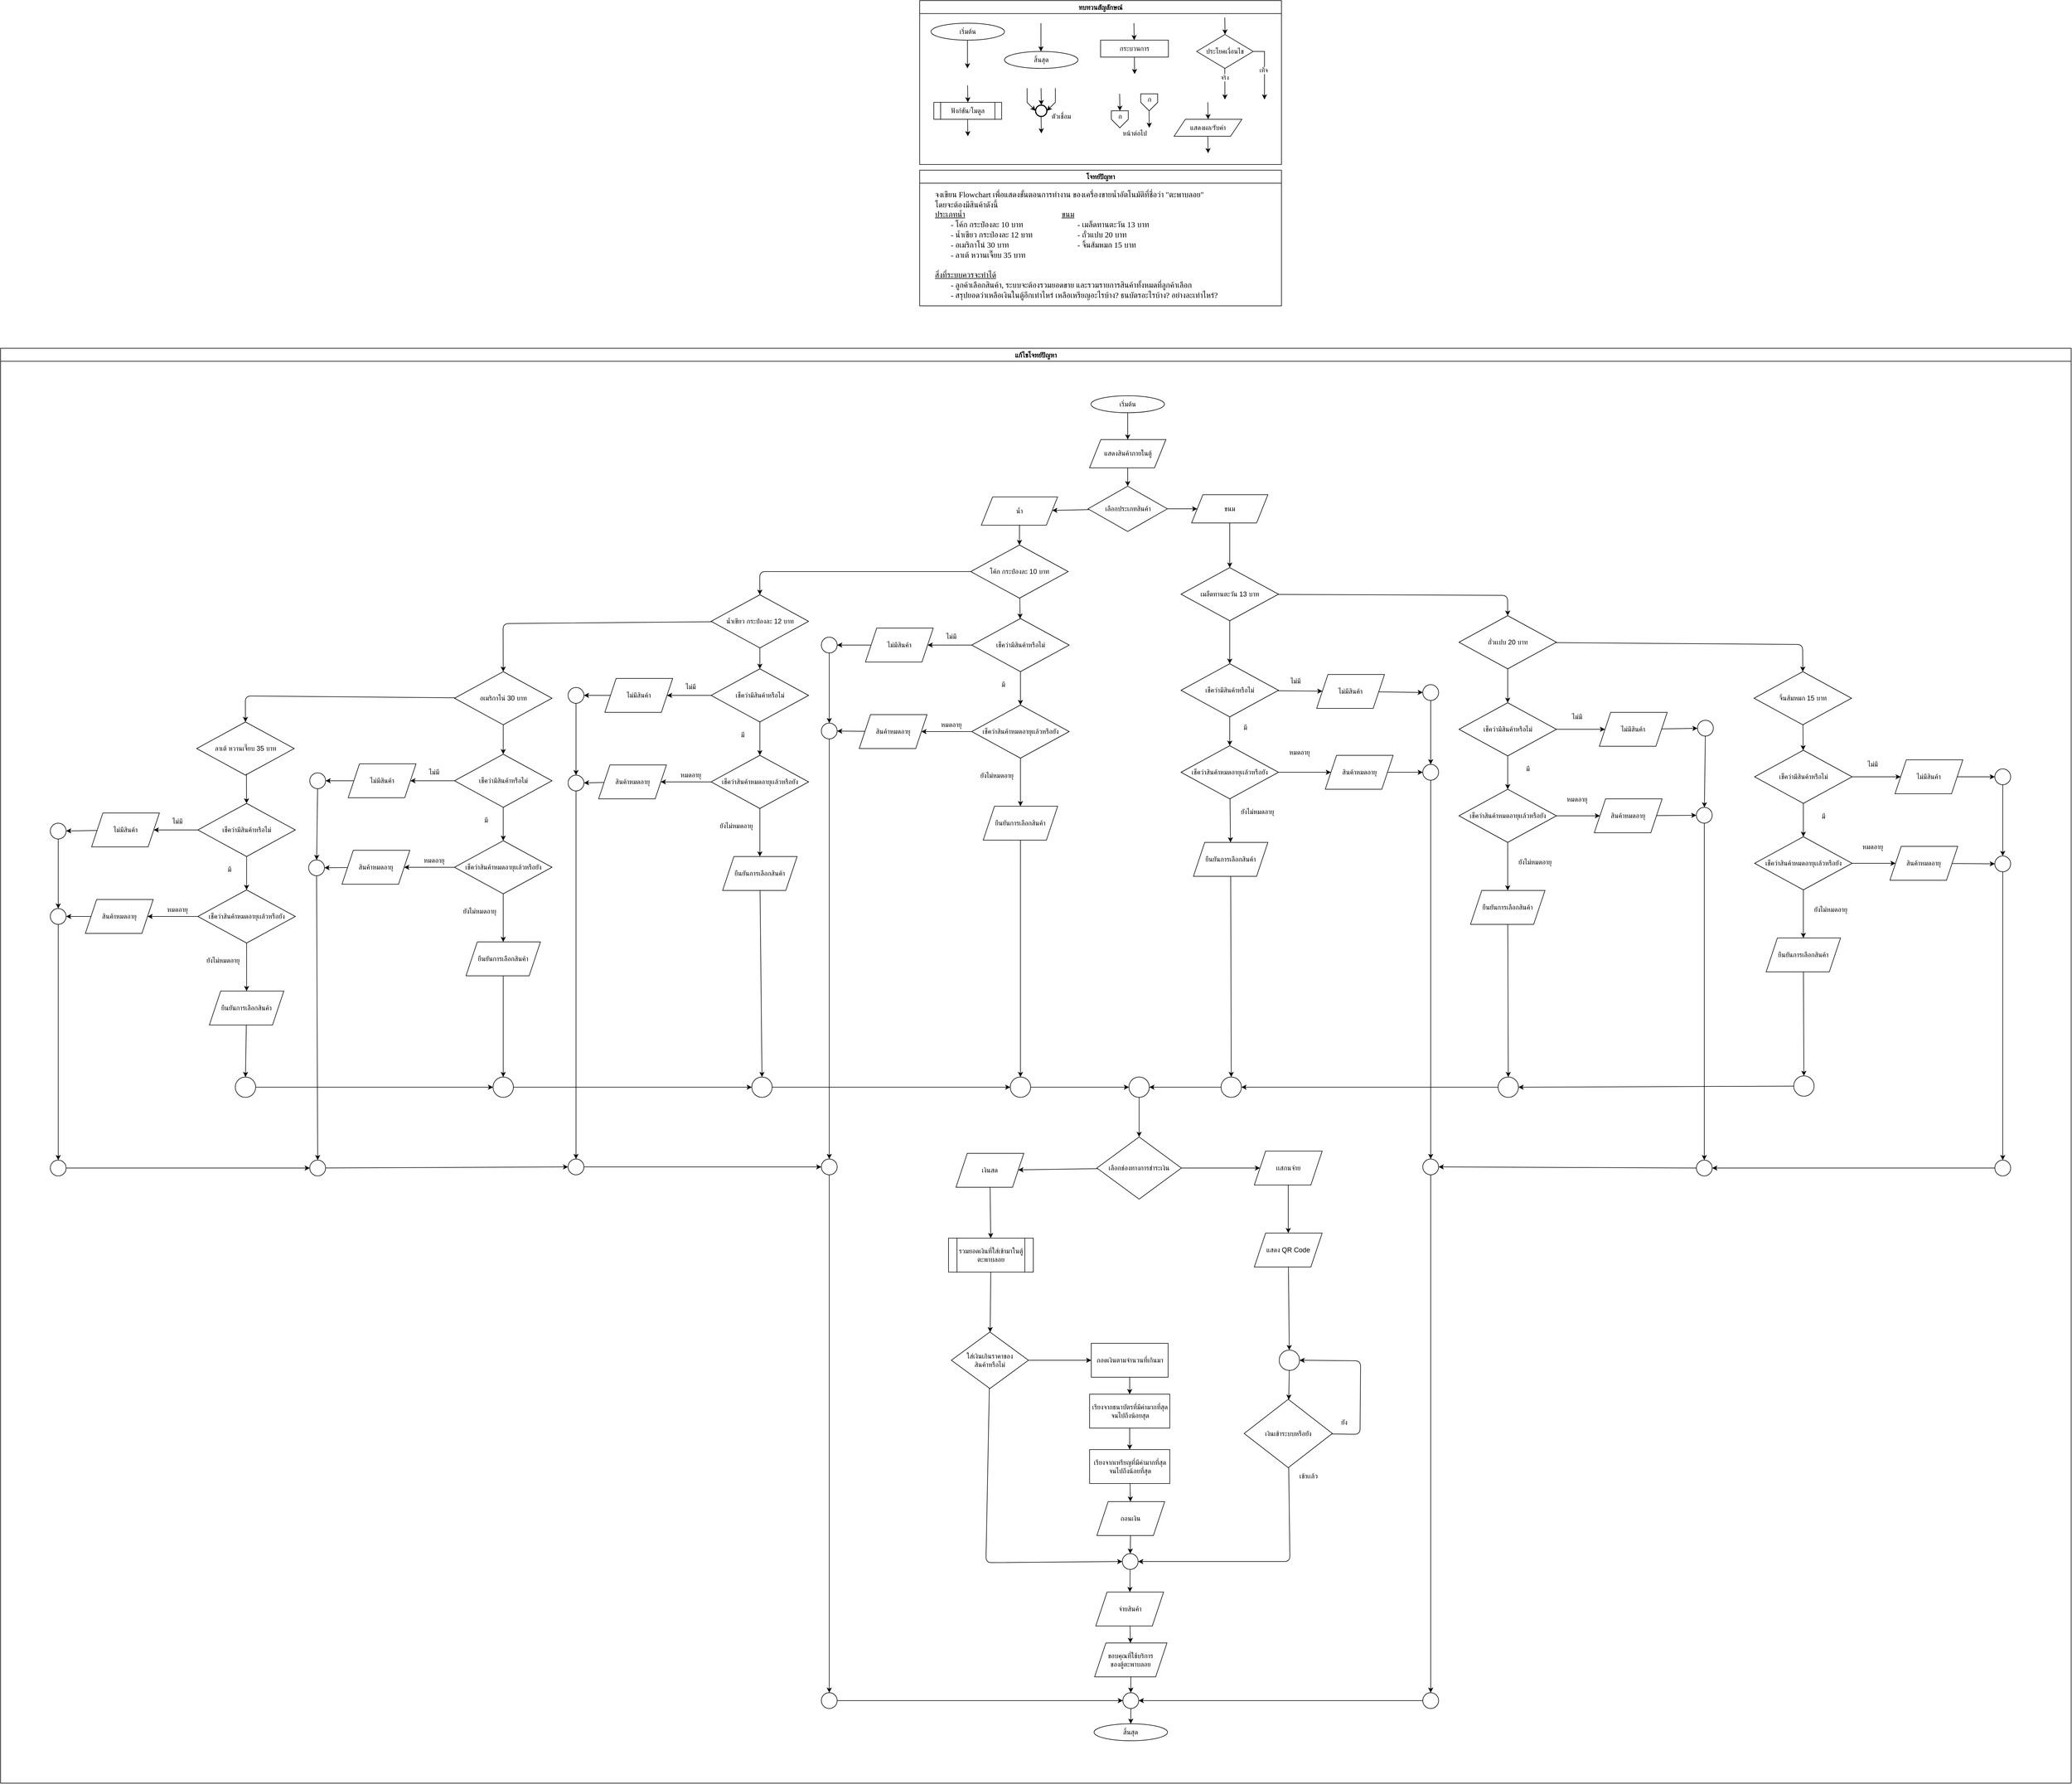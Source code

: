<mxfile>
    <diagram id="C5RBs43oDa-KdzZeNtuy" name="Page-1">
        <mxGraphModel dx="6716" dy="2240" grid="0" gridSize="10" guides="1" tooltips="1" connect="1" arrows="1" fold="1" page="1" pageScale="1" pageWidth="827" pageHeight="1169" background="none" math="0" shadow="0">
            <root>
                <mxCell id="WIyWlLk6GJQsqaUBKTNV-0"/>
                <mxCell id="WIyWlLk6GJQsqaUBKTNV-1" parent="WIyWlLk6GJQsqaUBKTNV-0"/>
                <mxCell id="M7CGMbNuYNeq0SnUNNgH-6" value="ทบทวนสัญลักษณ์" style="swimlane;fontFamily=Sarabun;fontSource=https%3A%2F%2Ffonts.googleapis.com%2Fcss%3Ffamily%3DSarabun;" parent="WIyWlLk6GJQsqaUBKTNV-1" vertex="1">
                    <mxGeometry x="-720" y="20" width="640" height="290" as="geometry"/>
                </mxCell>
                <mxCell id="M7CGMbNuYNeq0SnUNNgH-2" value="&lt;font data-font-src=&quot;https://fonts.googleapis.com/css?family=Sarabun&quot; face=&quot;Sarabun&quot;&gt;เริ่มต้น&lt;/font&gt;" style="ellipse;whiteSpace=wrap;html=1;" parent="M7CGMbNuYNeq0SnUNNgH-6" vertex="1">
                    <mxGeometry x="20" y="40" width="130" height="30" as="geometry"/>
                </mxCell>
                <mxCell id="M7CGMbNuYNeq0SnUNNgH-5" value="" style="endArrow=classic;html=1;rounded=0;" parent="M7CGMbNuYNeq0SnUNNgH-6" edge="1">
                    <mxGeometry width="50" height="50" relative="1" as="geometry">
                        <mxPoint x="84.5" y="70" as="sourcePoint"/>
                        <mxPoint x="84.5" y="120" as="targetPoint"/>
                    </mxGeometry>
                </mxCell>
                <mxCell id="M7CGMbNuYNeq0SnUNNgH-3" value="&lt;font face=&quot;Sarabun&quot;&gt;สิ้นสุด&lt;/font&gt;" style="ellipse;whiteSpace=wrap;html=1;" parent="M7CGMbNuYNeq0SnUNNgH-6" vertex="1">
                    <mxGeometry x="150" y="90" width="130" height="30" as="geometry"/>
                </mxCell>
                <mxCell id="M7CGMbNuYNeq0SnUNNgH-4" value="" style="endArrow=classic;html=1;rounded=0;" parent="M7CGMbNuYNeq0SnUNNgH-6" edge="1">
                    <mxGeometry width="50" height="50" relative="1" as="geometry">
                        <mxPoint x="214.5" y="40" as="sourcePoint"/>
                        <mxPoint x="214.5" y="90" as="targetPoint"/>
                    </mxGeometry>
                </mxCell>
                <mxCell id="mvioNwK95yMqdUQ73LqQ-0" value="กระบวนการ" style="rounded=0;whiteSpace=wrap;html=1;fontFamily=Sarabun;fontSource=https%3A%2F%2Ffonts.googleapis.com%2Fcss%3Ffamily%3DSarabun;" parent="M7CGMbNuYNeq0SnUNNgH-6" vertex="1">
                    <mxGeometry x="320" y="70" width="120" height="30" as="geometry"/>
                </mxCell>
                <mxCell id="mvioNwK95yMqdUQ73LqQ-1" value="" style="endArrow=classic;html=1;rounded=0;" parent="M7CGMbNuYNeq0SnUNNgH-6" edge="1">
                    <mxGeometry width="50" height="50" relative="1" as="geometry">
                        <mxPoint x="379" y="40" as="sourcePoint"/>
                        <mxPoint x="379.5" y="70" as="targetPoint"/>
                    </mxGeometry>
                </mxCell>
                <mxCell id="mvioNwK95yMqdUQ73LqQ-2" value="" style="endArrow=classic;html=1;rounded=0;" parent="M7CGMbNuYNeq0SnUNNgH-6" edge="1">
                    <mxGeometry width="50" height="50" relative="1" as="geometry">
                        <mxPoint x="379.75" y="100" as="sourcePoint"/>
                        <mxPoint x="380.25" y="130" as="targetPoint"/>
                    </mxGeometry>
                </mxCell>
                <mxCell id="mvioNwK95yMqdUQ73LqQ-3" value="ประโยคเงื่อนไข" style="rhombus;whiteSpace=wrap;html=1;fontFamily=Sarabun;fontSource=https%3A%2F%2Ffonts.googleapis.com%2Fcss%3Ffamily%3DSarabun;" parent="M7CGMbNuYNeq0SnUNNgH-6" vertex="1">
                    <mxGeometry x="490" y="60" width="100" height="60" as="geometry"/>
                </mxCell>
                <mxCell id="mvioNwK95yMqdUQ73LqQ-4" value="" style="endArrow=classic;html=1;rounded=0;" parent="M7CGMbNuYNeq0SnUNNgH-6" edge="1">
                    <mxGeometry width="50" height="50" relative="1" as="geometry">
                        <mxPoint x="539.71" y="30" as="sourcePoint"/>
                        <mxPoint x="540.21" y="60" as="targetPoint"/>
                    </mxGeometry>
                </mxCell>
                <mxCell id="mvioNwK95yMqdUQ73LqQ-5" value="" style="endArrow=classic;html=1;rounded=0;" parent="M7CGMbNuYNeq0SnUNNgH-6" edge="1">
                    <mxGeometry width="50" height="50" relative="1" as="geometry">
                        <mxPoint x="539.71" y="120" as="sourcePoint"/>
                        <mxPoint x="540" y="175" as="targetPoint"/>
                    </mxGeometry>
                </mxCell>
                <mxCell id="mvioNwK95yMqdUQ73LqQ-7" value="จริง" style="edgeLabel;html=1;align=center;verticalAlign=middle;resizable=0;points=[];fontFamily=Sarabun;fontSource=https%3A%2F%2Ffonts.googleapis.com%2Fcss%3Ffamily%3DSarabun;" parent="mvioNwK95yMqdUQ73LqQ-5" vertex="1" connectable="0">
                    <mxGeometry x="-0.414" y="-1" relative="1" as="geometry">
                        <mxPoint as="offset"/>
                    </mxGeometry>
                </mxCell>
                <mxCell id="mvioNwK95yMqdUQ73LqQ-6" value="" style="endArrow=classic;html=1;rounded=0;exitX=1;exitY=0.5;exitDx=0;exitDy=0;" parent="M7CGMbNuYNeq0SnUNNgH-6" source="mvioNwK95yMqdUQ73LqQ-3" edge="1">
                    <mxGeometry width="50" height="50" relative="1" as="geometry">
                        <mxPoint x="620" y="95" as="sourcePoint"/>
                        <mxPoint x="610" y="175" as="targetPoint"/>
                        <Array as="points">
                            <mxPoint x="610" y="90"/>
                        </Array>
                    </mxGeometry>
                </mxCell>
                <mxCell id="mvioNwK95yMqdUQ73LqQ-8" value="&lt;font data-font-src=&quot;https://fonts.googleapis.com/css?family=Sarabun&quot; face=&quot;Sarabun&quot;&gt;เท็จ&lt;/font&gt;" style="edgeLabel;html=1;align=center;verticalAlign=middle;resizable=0;points=[];" parent="mvioNwK95yMqdUQ73LqQ-6" vertex="1" connectable="0">
                    <mxGeometry x="-0.002" y="-2" relative="1" as="geometry">
                        <mxPoint as="offset"/>
                    </mxGeometry>
                </mxCell>
                <mxCell id="mvioNwK95yMqdUQ73LqQ-9" value="&lt;font data-font-src=&quot;https://fonts.googleapis.com/css?family=Sarabun&quot; face=&quot;Sarabun&quot;&gt;ฟังก์ชัน/โมดูล&lt;/font&gt;" style="shape=process;whiteSpace=wrap;html=1;backgroundOutline=1;" parent="M7CGMbNuYNeq0SnUNNgH-6" vertex="1">
                    <mxGeometry x="25" y="180" width="120" height="30" as="geometry"/>
                </mxCell>
                <mxCell id="mvioNwK95yMqdUQ73LqQ-11" value="" style="endArrow=classic;html=1;rounded=0;" parent="M7CGMbNuYNeq0SnUNNgH-6" edge="1">
                    <mxGeometry width="50" height="50" relative="1" as="geometry">
                        <mxPoint x="84.71" y="150" as="sourcePoint"/>
                        <mxPoint x="85.21" y="180" as="targetPoint"/>
                    </mxGeometry>
                </mxCell>
                <mxCell id="mvioNwK95yMqdUQ73LqQ-12" value="" style="endArrow=classic;html=1;rounded=0;" parent="M7CGMbNuYNeq0SnUNNgH-6" edge="1">
                    <mxGeometry width="50" height="50" relative="1" as="geometry">
                        <mxPoint x="84.71" y="210" as="sourcePoint"/>
                        <mxPoint x="85.21" y="240" as="targetPoint"/>
                    </mxGeometry>
                </mxCell>
                <mxCell id="mvioNwK95yMqdUQ73LqQ-13" value="" style="strokeWidth=2;html=1;shape=mxgraph.flowchart.start_2;whiteSpace=wrap;" parent="M7CGMbNuYNeq0SnUNNgH-6" vertex="1">
                    <mxGeometry x="205" y="185" width="20" height="20" as="geometry"/>
                </mxCell>
                <mxCell id="mvioNwK95yMqdUQ73LqQ-16" value="" style="endArrow=classic;html=1;rounded=0;" parent="M7CGMbNuYNeq0SnUNNgH-6" edge="1">
                    <mxGeometry width="50" height="50" relative="1" as="geometry">
                        <mxPoint x="214.71" y="155" as="sourcePoint"/>
                        <mxPoint x="215.21" y="185" as="targetPoint"/>
                    </mxGeometry>
                </mxCell>
                <mxCell id="mvioNwK95yMqdUQ73LqQ-17" value="" style="endArrow=classic;html=1;rounded=0;entryX=0;entryY=0.5;entryDx=0;entryDy=0;entryPerimeter=0;" parent="M7CGMbNuYNeq0SnUNNgH-6" target="mvioNwK95yMqdUQ73LqQ-13" edge="1">
                    <mxGeometry width="50" height="50" relative="1" as="geometry">
                        <mxPoint x="190.0" y="155" as="sourcePoint"/>
                        <mxPoint x="190.5" y="185" as="targetPoint"/>
                        <Array as="points">
                            <mxPoint x="190" y="180"/>
                        </Array>
                    </mxGeometry>
                </mxCell>
                <mxCell id="mvioNwK95yMqdUQ73LqQ-18" value="" style="endArrow=classic;html=1;rounded=0;entryX=1;entryY=0.5;entryDx=0;entryDy=0;entryPerimeter=0;" parent="M7CGMbNuYNeq0SnUNNgH-6" target="mvioNwK95yMqdUQ73LqQ-13" edge="1">
                    <mxGeometry width="50" height="50" relative="1" as="geometry">
                        <mxPoint x="240.0" y="155" as="sourcePoint"/>
                        <mxPoint x="240.5" y="185" as="targetPoint"/>
                        <Array as="points">
                            <mxPoint x="240" y="180"/>
                        </Array>
                    </mxGeometry>
                </mxCell>
                <mxCell id="mvioNwK95yMqdUQ73LqQ-19" value="" style="endArrow=classic;html=1;rounded=0;" parent="M7CGMbNuYNeq0SnUNNgH-6" edge="1">
                    <mxGeometry width="50" height="50" relative="1" as="geometry">
                        <mxPoint x="214.71" y="205" as="sourcePoint"/>
                        <mxPoint x="215.21" y="235" as="targetPoint"/>
                    </mxGeometry>
                </mxCell>
                <mxCell id="mvioNwK95yMqdUQ73LqQ-20" value="&lt;font data-font-src=&quot;https://fonts.googleapis.com/css?family=Sarabun&quot; face=&quot;Sarabun&quot;&gt;ตัวเชื่อม&lt;/font&gt;" style="text;html=1;align=center;verticalAlign=middle;resizable=0;points=[];autosize=1;strokeColor=none;fillColor=none;" parent="M7CGMbNuYNeq0SnUNNgH-6" vertex="1">
                    <mxGeometry x="220" y="190" width="60" height="30" as="geometry"/>
                </mxCell>
                <mxCell id="mvioNwK95yMqdUQ73LqQ-25" value="" style="endArrow=classic;html=1;rounded=0;" parent="M7CGMbNuYNeq0SnUNNgH-6" edge="1">
                    <mxGeometry width="50" height="50" relative="1" as="geometry">
                        <mxPoint x="353.71" y="165" as="sourcePoint"/>
                        <mxPoint x="354.21" y="195" as="targetPoint"/>
                    </mxGeometry>
                </mxCell>
                <mxCell id="mvioNwK95yMqdUQ73LqQ-21" value="" style="verticalLabelPosition=bottom;verticalAlign=top;html=1;shape=offPageConnector;rounded=0;size=0.5;" parent="M7CGMbNuYNeq0SnUNNgH-6" vertex="1">
                    <mxGeometry x="339" y="195" width="30" height="30" as="geometry"/>
                </mxCell>
                <mxCell id="mvioNwK95yMqdUQ73LqQ-26" value="" style="endArrow=classic;html=1;rounded=0;" parent="M7CGMbNuYNeq0SnUNNgH-6" edge="1">
                    <mxGeometry width="50" height="50" relative="1" as="geometry">
                        <mxPoint x="405.71" y="195" as="sourcePoint"/>
                        <mxPoint x="406.21" y="225" as="targetPoint"/>
                    </mxGeometry>
                </mxCell>
                <mxCell id="mvioNwK95yMqdUQ73LqQ-27" value="" style="verticalLabelPosition=bottom;verticalAlign=top;html=1;shape=offPageConnector;rounded=0;size=0.5;" parent="M7CGMbNuYNeq0SnUNNgH-6" vertex="1">
                    <mxGeometry x="391" y="165" width="30" height="30" as="geometry"/>
                </mxCell>
                <mxCell id="mvioNwK95yMqdUQ73LqQ-28" value="หน้าต่อไป" style="text;html=1;align=center;verticalAlign=middle;resizable=0;points=[];autosize=1;strokeColor=none;fillColor=none;fontFamily=Sarabun;fontSource=https%3A%2F%2Ffonts.googleapis.com%2Fcss%3Ffamily%3DSarabun;" parent="M7CGMbNuYNeq0SnUNNgH-6" vertex="1">
                    <mxGeometry x="345" y="220" width="70" height="30" as="geometry"/>
                </mxCell>
                <mxCell id="mvioNwK95yMqdUQ73LqQ-29" value="ก" style="text;html=1;align=center;verticalAlign=middle;resizable=0;points=[];autosize=1;strokeColor=none;fillColor=none;fontFamily=Sarabun;fontSource=https%3A%2F%2Ffonts.googleapis.com%2Fcss%3Ffamily%3DSarabun;" parent="M7CGMbNuYNeq0SnUNNgH-6" vertex="1">
                    <mxGeometry x="339" y="190" width="30" height="30" as="geometry"/>
                </mxCell>
                <mxCell id="mvioNwK95yMqdUQ73LqQ-30" value="ก" style="text;html=1;align=center;verticalAlign=middle;resizable=0;points=[];autosize=1;strokeColor=none;fillColor=none;fontFamily=Sarabun;fontSource=https%3A%2F%2Ffonts.googleapis.com%2Fcss%3Ffamily%3DSarabun;" parent="M7CGMbNuYNeq0SnUNNgH-6" vertex="1">
                    <mxGeometry x="391" y="160" width="30" height="30" as="geometry"/>
                </mxCell>
                <mxCell id="mvioNwK95yMqdUQ73LqQ-32" value="แสดงผล/รับค่า" style="shape=parallelogram;perimeter=parallelogramPerimeter;whiteSpace=wrap;html=1;fixedSize=1;fontFamily=Sarabun;fontSource=https%3A%2F%2Ffonts.googleapis.com%2Fcss%3Ffamily%3DSarabun;" parent="M7CGMbNuYNeq0SnUNNgH-6" vertex="1">
                    <mxGeometry x="450" y="210" width="120" height="30" as="geometry"/>
                </mxCell>
                <mxCell id="mvioNwK95yMqdUQ73LqQ-33" value="" style="endArrow=classic;html=1;rounded=0;" parent="M7CGMbNuYNeq0SnUNNgH-6" edge="1">
                    <mxGeometry width="50" height="50" relative="1" as="geometry">
                        <mxPoint x="509.71" y="180" as="sourcePoint"/>
                        <mxPoint x="510.21" y="210" as="targetPoint"/>
                    </mxGeometry>
                </mxCell>
                <mxCell id="mvioNwK95yMqdUQ73LqQ-34" value="" style="endArrow=classic;html=1;rounded=0;" parent="M7CGMbNuYNeq0SnUNNgH-6" edge="1">
                    <mxGeometry width="50" height="50" relative="1" as="geometry">
                        <mxPoint x="509.71" y="240" as="sourcePoint"/>
                        <mxPoint x="510.21" y="270" as="targetPoint"/>
                    </mxGeometry>
                </mxCell>
                <mxCell id="mvioNwK95yMqdUQ73LqQ-36" value="แก้ไขโจทย์ปัญหา" style="swimlane;fontFamily=Sarabun;fontSource=https%3A%2F%2Ffonts.googleapis.com%2Fcss%3Ffamily%3DSarabun;" parent="WIyWlLk6GJQsqaUBKTNV-1" vertex="1">
                    <mxGeometry x="-2346" y="635" width="3663" height="2538" as="geometry"/>
                </mxCell>
                <mxCell id="282" value="" style="edgeStyle=none;html=1;" parent="mvioNwK95yMqdUQ73LqQ-36" source="mvioNwK95yMqdUQ73LqQ-35" target="59" edge="1">
                    <mxGeometry relative="1" as="geometry"/>
                </mxCell>
                <mxCell id="mvioNwK95yMqdUQ73LqQ-35" value="&lt;font data-font-src=&quot;https://fonts.googleapis.com/css?family=Sarabun&quot; face=&quot;Sarabun&quot;&gt;เริ่มต้น&lt;/font&gt;" style="ellipse;whiteSpace=wrap;html=1;" parent="mvioNwK95yMqdUQ73LqQ-36" vertex="1">
                    <mxGeometry x="1929" y="84" width="130" height="30" as="geometry"/>
                </mxCell>
                <mxCell id="mvioNwK95yMqdUQ73LqQ-69" value="&lt;font face=&quot;Sarabun&quot;&gt;สิ้นสุด&lt;/font&gt;" style="ellipse;whiteSpace=wrap;html=1;" parent="mvioNwK95yMqdUQ73LqQ-36" vertex="1">
                    <mxGeometry x="1934.44" y="2433" width="130" height="30" as="geometry"/>
                </mxCell>
                <mxCell id="281" value="" style="edgeStyle=none;html=1;" parent="mvioNwK95yMqdUQ73LqQ-36" source="59" target="106" edge="1">
                    <mxGeometry relative="1" as="geometry"/>
                </mxCell>
                <mxCell id="59" value="แสดงสินค้าภายในตู้" style="shape=parallelogram;perimeter=parallelogramPerimeter;whiteSpace=wrap;html=1;fixedSize=1;" parent="mvioNwK95yMqdUQ73LqQ-36" vertex="1">
                    <mxGeometry x="1926.5" y="161.44" width="135" height="50" as="geometry"/>
                </mxCell>
                <mxCell id="279" value="" style="edgeStyle=none;html=1;" parent="mvioNwK95yMqdUQ73LqQ-36" source="106" target="251" edge="1">
                    <mxGeometry relative="1" as="geometry"/>
                </mxCell>
                <mxCell id="280" value="" style="edgeStyle=none;html=1;" parent="mvioNwK95yMqdUQ73LqQ-36" source="106" target="252" edge="1">
                    <mxGeometry relative="1" as="geometry"/>
                </mxCell>
                <mxCell id="106" value="&lt;span style=&quot;color: rgb(0, 0, 0);&quot;&gt;เลือกประเภทสินค้า&lt;/span&gt;" style="rhombus;whiteSpace=wrap;html=1;" parent="mvioNwK95yMqdUQ73LqQ-36" vertex="1">
                    <mxGeometry x="1923.75" y="244" width="140.5" height="80" as="geometry"/>
                </mxCell>
                <mxCell id="117" value="น้ำ" style="text;html=1;align=center;verticalAlign=middle;whiteSpace=wrap;rounded=0;" parent="mvioNwK95yMqdUQ73LqQ-36" vertex="1">
                    <mxGeometry x="1821.25" y="263" width="60" height="30" as="geometry"/>
                </mxCell>
                <mxCell id="278" value="" style="edgeStyle=none;html=1;" parent="mvioNwK95yMqdUQ73LqQ-36" source="251" target="260" edge="1">
                    <mxGeometry relative="1" as="geometry"/>
                </mxCell>
                <mxCell id="251" value="ขนม" style="shape=parallelogram;perimeter=parallelogramPerimeter;whiteSpace=wrap;html=1;fixedSize=1;" parent="mvioNwK95yMqdUQ73LqQ-36" vertex="1">
                    <mxGeometry x="2107" y="259" width="135" height="50" as="geometry"/>
                </mxCell>
                <mxCell id="274" value="" style="edgeStyle=none;html=1;" parent="mvioNwK95yMqdUQ73LqQ-36" source="252" target="259" edge="1">
                    <mxGeometry relative="1" as="geometry"/>
                </mxCell>
                <mxCell id="252" value="น้ำ" style="shape=parallelogram;perimeter=parallelogramPerimeter;whiteSpace=wrap;html=1;fixedSize=1;" parent="mvioNwK95yMqdUQ73LqQ-36" vertex="1">
                    <mxGeometry x="1735" y="263" width="135" height="50" as="geometry"/>
                </mxCell>
                <mxCell id="605" value="" style="edgeStyle=none;html=1;" parent="mvioNwK95yMqdUQ73LqQ-36" source="253" target="593" edge="1">
                    <mxGeometry relative="1" as="geometry"/>
                </mxCell>
                <mxCell id="606" style="edgeStyle=none;html=1;entryX=0.5;entryY=0;entryDx=0;entryDy=0;" parent="mvioNwK95yMqdUQ73LqQ-36" source="253" target="257" edge="1">
                    <mxGeometry relative="1" as="geometry">
                        <Array as="points">
                            <mxPoint x="889" y="487"/>
                        </Array>
                    </mxGeometry>
                </mxCell>
                <mxCell id="253" value="น้ำเขียว กระป๋องละ 12 บาท" style="rhombus;whiteSpace=wrap;html=1;" parent="mvioNwK95yMqdUQ73LqQ-36" vertex="1">
                    <mxGeometry x="1257" y="436" width="172.5" height="94" as="geometry"/>
                </mxCell>
                <mxCell id="621" value="" style="edgeStyle=none;html=1;" parent="mvioNwK95yMqdUQ73LqQ-36" source="257" target="610" edge="1">
                    <mxGeometry relative="1" as="geometry"/>
                </mxCell>
                <mxCell id="622" style="edgeStyle=none;html=1;entryX=0.5;entryY=0;entryDx=0;entryDy=0;" parent="mvioNwK95yMqdUQ73LqQ-36" source="257" target="258" edge="1">
                    <mxGeometry relative="1" as="geometry">
                        <Array as="points">
                            <mxPoint x="433" y="615"/>
                        </Array>
                    </mxGeometry>
                </mxCell>
                <mxCell id="257" value="&lt;span style=&quot;color: rgb(0, 0, 0);&quot;&gt;อเมริกาโน่ 30 บาท&lt;/span&gt;" style="rhombus;whiteSpace=wrap;html=1;" parent="mvioNwK95yMqdUQ73LqQ-36" vertex="1">
                    <mxGeometry x="803" y="572" width="172.5" height="94" as="geometry"/>
                </mxCell>
                <mxCell id="258" value="&lt;span style=&quot;color: rgb(0, 0, 0);&quot;&gt;ลาเต้ หวานเจี๊ยบ 35 บาท&lt;/span&gt;" style="rhombus;whiteSpace=wrap;html=1;" parent="mvioNwK95yMqdUQ73LqQ-36" vertex="1">
                    <mxGeometry x="347" y="661" width="172.5" height="94" as="geometry"/>
                </mxCell>
                <mxCell id="588" value="" style="edgeStyle=none;html=1;" parent="mvioNwK95yMqdUQ73LqQ-36" source="259" target="574" edge="1">
                    <mxGeometry relative="1" as="geometry"/>
                </mxCell>
                <mxCell id="589" style="edgeStyle=none;html=1;entryX=0.5;entryY=0;entryDx=0;entryDy=0;" parent="mvioNwK95yMqdUQ73LqQ-36" source="259" target="253" edge="1">
                    <mxGeometry relative="1" as="geometry">
                        <Array as="points">
                            <mxPoint x="1343" y="395"/>
                        </Array>
                    </mxGeometry>
                </mxCell>
                <mxCell id="259" value="&lt;span style=&quot;color: rgb(0, 0, 0);&quot;&gt;โค้ก กระป๋องละ 10 บาท&lt;/span&gt;" style="rhombus;whiteSpace=wrap;html=1;" parent="mvioNwK95yMqdUQ73LqQ-36" vertex="1">
                    <mxGeometry x="1716.25" y="348" width="172.5" height="94" as="geometry"/>
                </mxCell>
                <mxCell id="541" style="edgeStyle=none;html=1;entryX=0.5;entryY=0;entryDx=0;entryDy=0;" parent="mvioNwK95yMqdUQ73LqQ-36" source="260" target="261" edge="1">
                    <mxGeometry relative="1" as="geometry">
                        <Array as="points">
                            <mxPoint x="2666" y="437"/>
                        </Array>
                    </mxGeometry>
                </mxCell>
                <mxCell id="542" value="" style="edgeStyle=none;html=1;" parent="mvioNwK95yMqdUQ73LqQ-36" source="260" target="363" edge="1">
                    <mxGeometry relative="1" as="geometry"/>
                </mxCell>
                <mxCell id="260" value="&lt;span style=&quot;color: rgb(0, 0, 0);&quot;&gt;เมล็ดทานตะวัน 13 บาท&lt;/span&gt;" style="rhombus;whiteSpace=wrap;html=1;" parent="mvioNwK95yMqdUQ73LqQ-36" vertex="1">
                    <mxGeometry x="2088.25" y="388" width="172.5" height="94" as="geometry"/>
                </mxCell>
                <mxCell id="540" value="" style="edgeStyle=none;html=1;" parent="mvioNwK95yMqdUQ73LqQ-36" source="261" target="523" edge="1">
                    <mxGeometry relative="1" as="geometry"/>
                </mxCell>
                <mxCell id="557" style="edgeStyle=none;html=1;entryX=0.5;entryY=0;entryDx=0;entryDy=0;" parent="mvioNwK95yMqdUQ73LqQ-36" source="261" target="262" edge="1">
                    <mxGeometry relative="1" as="geometry">
                        <Array as="points">
                            <mxPoint x="3188" y="524"/>
                        </Array>
                    </mxGeometry>
                </mxCell>
                <mxCell id="261" value="&lt;span style=&quot;color: rgb(0, 0, 0);&quot;&gt;ถั่วเเปบ 20 บาท&lt;/span&gt;" style="rhombus;whiteSpace=wrap;html=1;" parent="mvioNwK95yMqdUQ73LqQ-36" vertex="1">
                    <mxGeometry x="2580" y="473" width="172.5" height="94" as="geometry"/>
                </mxCell>
                <mxCell id="336" value="" style="edgeStyle=none;html=1;" parent="mvioNwK95yMqdUQ73LqQ-36" source="337" target="341" edge="1">
                    <mxGeometry relative="1" as="geometry"/>
                </mxCell>
                <mxCell id="653" style="edgeStyle=none;html=1;entryX=0;entryY=0.5;entryDx=0;entryDy=0;" parent="mvioNwK95yMqdUQ73LqQ-36" source="337" target="339" edge="1">
                    <mxGeometry relative="1" as="geometry"/>
                </mxCell>
                <mxCell id="337" value="เลือกช่องทางการชำระเงิน" style="rhombus;whiteSpace=wrap;html=1;" parent="mvioNwK95yMqdUQ73LqQ-36" vertex="1">
                    <mxGeometry x="1939.44" y="1395" width="149.5" height="110" as="geometry"/>
                </mxCell>
                <mxCell id="654" style="edgeStyle=none;html=1;entryX=0.5;entryY=0;entryDx=0;entryDy=0;" parent="mvioNwK95yMqdUQ73LqQ-36" source="339" target="343" edge="1">
                    <mxGeometry relative="1" as="geometry"/>
                </mxCell>
                <mxCell id="339" value="เเสกนจ่าย" style="shape=parallelogram;perimeter=parallelogramPerimeter;whiteSpace=wrap;html=1;fixedSize=1;" parent="mvioNwK95yMqdUQ73LqQ-36" vertex="1">
                    <mxGeometry x="2218" y="1420" width="120" height="60" as="geometry"/>
                </mxCell>
                <mxCell id="340" value="" style="edgeStyle=none;html=1;" parent="mvioNwK95yMqdUQ73LqQ-36" source="341" target="345" edge="1">
                    <mxGeometry relative="1" as="geometry"/>
                </mxCell>
                <mxCell id="341" value="เงินสด" style="shape=parallelogram;perimeter=parallelogramPerimeter;whiteSpace=wrap;html=1;fixedSize=1;" parent="mvioNwK95yMqdUQ73LqQ-36" vertex="1">
                    <mxGeometry x="1690.19" y="1424" width="120" height="60" as="geometry"/>
                </mxCell>
                <mxCell id="660" value="" style="edgeStyle=none;html=1;" parent="mvioNwK95yMqdUQ73LqQ-36" source="343" target="658" edge="1">
                    <mxGeometry relative="1" as="geometry"/>
                </mxCell>
                <mxCell id="343" value="แสดง QR Code" style="shape=parallelogram;perimeter=parallelogramPerimeter;whiteSpace=wrap;html=1;fixedSize=1;" parent="mvioNwK95yMqdUQ73LqQ-36" vertex="1">
                    <mxGeometry x="2218" y="1565" width="120" height="60" as="geometry"/>
                </mxCell>
                <mxCell id="344" value="" style="edgeStyle=none;html=1;" parent="mvioNwK95yMqdUQ73LqQ-36" source="345" target="349" edge="1">
                    <mxGeometry relative="1" as="geometry"/>
                </mxCell>
                <mxCell id="345" value="รวมยอดเงินที่ใส่เข้ามาในตู้ตะพาบลอย" style="shape=process;whiteSpace=wrap;html=1;backgroundOutline=1;" parent="mvioNwK95yMqdUQ73LqQ-36" vertex="1">
                    <mxGeometry x="1677" y="1574" width="150" height="60" as="geometry"/>
                </mxCell>
                <mxCell id="347" value="" style="edgeStyle=none;html=1;" parent="mvioNwK95yMqdUQ73LqQ-36" source="349" target="351" edge="1">
                    <mxGeometry relative="1" as="geometry"/>
                </mxCell>
                <mxCell id="348" style="edgeStyle=none;html=1;entryX=0;entryY=0.5;entryDx=0;entryDy=0;" parent="mvioNwK95yMqdUQ73LqQ-36" source="349" target="357" edge="1">
                    <mxGeometry relative="1" as="geometry">
                        <Array as="points">
                            <mxPoint x="1743.19" y="2148"/>
                        </Array>
                    </mxGeometry>
                </mxCell>
                <mxCell id="349" value="ใส่เงินเกินราคาของ&lt;div&gt;สินค้าหรือไม่&lt;/div&gt;" style="rhombus;whiteSpace=wrap;html=1;" parent="mvioNwK95yMqdUQ73LqQ-36" vertex="1">
                    <mxGeometry x="1682" y="1740" width="136.38" height="100" as="geometry"/>
                </mxCell>
                <mxCell id="350" value="" style="edgeStyle=none;html=1;" parent="mvioNwK95yMqdUQ73LqQ-36" source="351" target="353" edge="1">
                    <mxGeometry relative="1" as="geometry"/>
                </mxCell>
                <mxCell id="351" value="ถอดเงินตามจำนวนที่เกินมา" style="rounded=0;whiteSpace=wrap;html=1;" parent="mvioNwK95yMqdUQ73LqQ-36" vertex="1">
                    <mxGeometry x="1929.53" y="1760" width="135.94" height="60" as="geometry"/>
                </mxCell>
                <mxCell id="352" value="" style="edgeStyle=none;html=1;" parent="mvioNwK95yMqdUQ73LqQ-36" source="353" target="355" edge="1">
                    <mxGeometry relative="1" as="geometry"/>
                </mxCell>
                <mxCell id="353" value="เรียงจากธนาบัตรที่มีค่ามากที่สุดจนไปถึงน้อยสุด" style="rounded=0;whiteSpace=wrap;html=1;" parent="mvioNwK95yMqdUQ73LqQ-36" vertex="1">
                    <mxGeometry x="1926.56" y="1850" width="141.88" height="60" as="geometry"/>
                </mxCell>
                <mxCell id="354" value="" style="edgeStyle=none;html=1;" parent="mvioNwK95yMqdUQ73LqQ-36" source="355" target="359" edge="1">
                    <mxGeometry relative="1" as="geometry"/>
                </mxCell>
                <mxCell id="355" value="เรียงจากเหรียญที่มีค่ามากที่สุดจนไปถึงน้อยที่สุด" style="rounded=0;whiteSpace=wrap;html=1;" parent="mvioNwK95yMqdUQ73LqQ-36" vertex="1">
                    <mxGeometry x="1926.56" y="1948" width="141.88" height="60" as="geometry"/>
                </mxCell>
                <mxCell id="356" value="" style="edgeStyle=none;html=1;" parent="mvioNwK95yMqdUQ73LqQ-36" source="357" target="361" edge="1">
                    <mxGeometry relative="1" as="geometry"/>
                </mxCell>
                <mxCell id="357" value="" style="ellipse;whiteSpace=wrap;html=1;aspect=fixed;" parent="mvioNwK95yMqdUQ73LqQ-36" vertex="1">
                    <mxGeometry x="1984.44" y="2132" width="28" height="28" as="geometry"/>
                </mxCell>
                <mxCell id="358" style="edgeStyle=none;html=1;entryX=0.5;entryY=0;entryDx=0;entryDy=0;" parent="mvioNwK95yMqdUQ73LqQ-36" source="359" target="357" edge="1">
                    <mxGeometry relative="1" as="geometry"/>
                </mxCell>
                <mxCell id="359" value="&lt;span style=&quot;color: rgb(0, 0, 0);&quot;&gt;ถอนเงิน&lt;/span&gt;" style="shape=parallelogram;perimeter=parallelogramPerimeter;whiteSpace=wrap;html=1;fixedSize=1;" parent="mvioNwK95yMqdUQ73LqQ-36" vertex="1">
                    <mxGeometry x="1939.44" y="2040" width="120" height="60" as="geometry"/>
                </mxCell>
                <mxCell id="360" value="" style="edgeStyle=none;html=1;" parent="mvioNwK95yMqdUQ73LqQ-36" source="361" target="362" edge="1">
                    <mxGeometry relative="1" as="geometry"/>
                </mxCell>
                <mxCell id="361" value="&lt;span style=&quot;color: rgb(0, 0, 0);&quot;&gt;จ่ายสินค้า&lt;/span&gt;" style="shape=parallelogram;perimeter=parallelogramPerimeter;whiteSpace=wrap;html=1;fixedSize=1;" parent="mvioNwK95yMqdUQ73LqQ-36" vertex="1">
                    <mxGeometry x="1937.5" y="2200" width="120" height="60" as="geometry"/>
                </mxCell>
                <mxCell id="706" value="" style="edgeStyle=none;html=1;" edge="1" parent="mvioNwK95yMqdUQ73LqQ-36" source="362" target="705">
                    <mxGeometry relative="1" as="geometry"/>
                </mxCell>
                <mxCell id="362" value="&lt;span style=&quot;color: rgb(0, 0, 0);&quot;&gt;ขอบคุณที่ใช้บริการ&lt;/span&gt;&lt;div&gt;&lt;span style=&quot;color: rgb(0, 0, 0);&quot;&gt;ของตู้ตะพาบลอย&lt;/span&gt;&lt;/div&gt;" style="shape=parallelogram;perimeter=parallelogramPerimeter;whiteSpace=wrap;html=1;fixedSize=1;" parent="mvioNwK95yMqdUQ73LqQ-36" vertex="1">
                    <mxGeometry x="1935.46" y="2290" width="127.97" height="60" as="geometry"/>
                </mxCell>
                <mxCell id="389" value="" style="edgeStyle=none;html=1;" parent="mvioNwK95yMqdUQ73LqQ-36" source="363" target="376" edge="1">
                    <mxGeometry relative="1" as="geometry"/>
                </mxCell>
                <mxCell id="390" value="" style="edgeStyle=none;html=1;" parent="mvioNwK95yMqdUQ73LqQ-36" source="363" target="364" edge="1">
                    <mxGeometry relative="1" as="geometry"/>
                </mxCell>
                <mxCell id="363" value="&lt;span style=&quot;color: rgb(0, 0, 0);&quot;&gt;เช็คว่ามีสินค้าหรือไม่&lt;/span&gt;" style="rhombus;whiteSpace=wrap;html=1;" parent="mvioNwK95yMqdUQ73LqQ-36" vertex="1">
                    <mxGeometry x="2088.25" y="558" width="172.5" height="94" as="geometry"/>
                </mxCell>
                <mxCell id="388" style="edgeStyle=none;html=1;entryX=0;entryY=0.5;entryDx=0;entryDy=0;" parent="mvioNwK95yMqdUQ73LqQ-36" source="364" target="377" edge="1">
                    <mxGeometry relative="1" as="geometry"/>
                </mxCell>
                <mxCell id="397" value="" style="edgeStyle=none;html=1;" parent="mvioNwK95yMqdUQ73LqQ-36" source="364" target="396" edge="1">
                    <mxGeometry relative="1" as="geometry"/>
                </mxCell>
                <mxCell id="364" value="&lt;span style=&quot;color: rgb(0, 0, 0);&quot;&gt;เช็คว่าสินค้าหมดอายุเเล้วหรือยัง&lt;/span&gt;" style="rhombus;whiteSpace=wrap;html=1;" parent="mvioNwK95yMqdUQ73LqQ-36" vertex="1">
                    <mxGeometry x="2088.25" y="703" width="172.5" height="94" as="geometry"/>
                </mxCell>
                <mxCell id="374" value="มี" style="text;html=1;align=center;verticalAlign=middle;whiteSpace=wrap;rounded=0;" parent="mvioNwK95yMqdUQ73LqQ-36" vertex="1">
                    <mxGeometry x="2172.25" y="656" width="60" height="30" as="geometry"/>
                </mxCell>
                <mxCell id="375" value="ไม่มี" style="text;html=1;align=center;verticalAlign=middle;whiteSpace=wrap;rounded=0;" parent="mvioNwK95yMqdUQ73LqQ-36" vertex="1">
                    <mxGeometry x="2260.75" y="574" width="60" height="30" as="geometry"/>
                </mxCell>
                <mxCell id="672" value="" style="edgeStyle=none;html=1;" edge="1" parent="mvioNwK95yMqdUQ73LqQ-36" source="376" target="668">
                    <mxGeometry relative="1" as="geometry"/>
                </mxCell>
                <mxCell id="376" value="ไม่มีสินค้า" style="shape=parallelogram;perimeter=parallelogramPerimeter;whiteSpace=wrap;html=1;fixedSize=1;" parent="mvioNwK95yMqdUQ73LqQ-36" vertex="1">
                    <mxGeometry x="2328.25" y="577" width="120" height="60" as="geometry"/>
                </mxCell>
                <mxCell id="671" value="" style="edgeStyle=none;html=1;" edge="1" parent="mvioNwK95yMqdUQ73LqQ-36" source="377" target="667">
                    <mxGeometry relative="1" as="geometry"/>
                </mxCell>
                <mxCell id="377" value="สินค้าหมดอายุ" style="shape=parallelogram;perimeter=parallelogramPerimeter;whiteSpace=wrap;html=1;fixedSize=1;" parent="mvioNwK95yMqdUQ73LqQ-36" vertex="1">
                    <mxGeometry x="2343.5" y="720" width="120" height="60" as="geometry"/>
                </mxCell>
                <mxCell id="380" value="หมดอายุ" style="text;html=1;align=center;verticalAlign=middle;whiteSpace=wrap;rounded=0;" parent="mvioNwK95yMqdUQ73LqQ-36" vertex="1">
                    <mxGeometry x="2268.25" y="700" width="60" height="30" as="geometry"/>
                </mxCell>
                <mxCell id="381" value="ยังไม่หมดอายุ" style="text;html=1;align=center;verticalAlign=middle;whiteSpace=wrap;rounded=0;" parent="mvioNwK95yMqdUQ73LqQ-36" vertex="1">
                    <mxGeometry x="2184.25" y="805" width="79" height="30" as="geometry"/>
                </mxCell>
                <mxCell id="561" style="edgeStyle=none;html=1;entryX=0.5;entryY=0;entryDx=0;entryDy=0;" parent="mvioNwK95yMqdUQ73LqQ-36" source="396" target="560" edge="1">
                    <mxGeometry relative="1" as="geometry"/>
                </mxCell>
                <mxCell id="396" value="ยืนยันการเลือกสินค้า" style="shape=parallelogram;perimeter=parallelogramPerimeter;whiteSpace=wrap;html=1;fixedSize=1;" parent="mvioNwK95yMqdUQ73LqQ-36" vertex="1">
                    <mxGeometry x="2110.25" y="874" width="131.75" height="60" as="geometry"/>
                </mxCell>
                <mxCell id="538" style="edgeStyle=none;html=1;entryX=0;entryY=0.5;entryDx=0;entryDy=0;" parent="mvioNwK95yMqdUQ73LqQ-36" source="523" target="529" edge="1">
                    <mxGeometry relative="1" as="geometry"/>
                </mxCell>
                <mxCell id="539" value="" style="edgeStyle=none;html=1;" parent="mvioNwK95yMqdUQ73LqQ-36" source="523" target="526" edge="1">
                    <mxGeometry relative="1" as="geometry"/>
                </mxCell>
                <mxCell id="523" value="&lt;span style=&quot;color: rgb(0, 0, 0);&quot;&gt;เช็คว่ามีสินค้าหรือไม่&lt;/span&gt;" style="rhombus;whiteSpace=wrap;html=1;" parent="mvioNwK95yMqdUQ73LqQ-36" vertex="1">
                    <mxGeometry x="2580" y="627" width="172.5" height="94" as="geometry"/>
                </mxCell>
                <mxCell id="536" style="edgeStyle=none;html=1;entryX=0;entryY=0.5;entryDx=0;entryDy=0;" parent="mvioNwK95yMqdUQ73LqQ-36" source="526" target="530" edge="1">
                    <mxGeometry relative="1" as="geometry"/>
                </mxCell>
                <mxCell id="537" value="" style="edgeStyle=none;html=1;" parent="mvioNwK95yMqdUQ73LqQ-36" source="526" target="533" edge="1">
                    <mxGeometry relative="1" as="geometry"/>
                </mxCell>
                <mxCell id="526" value="&lt;span style=&quot;color: rgb(0, 0, 0);&quot;&gt;เช็คว่าสินค้าหมดอายุเเล้วหรือยัง&lt;/span&gt;" style="rhombus;whiteSpace=wrap;html=1;" parent="mvioNwK95yMqdUQ73LqQ-36" vertex="1">
                    <mxGeometry x="2580" y="780" width="172.5" height="94" as="geometry"/>
                </mxCell>
                <mxCell id="527" value="มี" style="text;html=1;align=center;verticalAlign=middle;whiteSpace=wrap;rounded=0;" parent="mvioNwK95yMqdUQ73LqQ-36" vertex="1">
                    <mxGeometry x="2672.13" y="729" width="60" height="30" as="geometry"/>
                </mxCell>
                <mxCell id="528" value="ไม่มี" style="text;html=1;align=center;verticalAlign=middle;whiteSpace=wrap;rounded=0;" parent="mvioNwK95yMqdUQ73LqQ-36" vertex="1">
                    <mxGeometry x="2759.38" y="637" width="60" height="30" as="geometry"/>
                </mxCell>
                <mxCell id="697" value="" style="edgeStyle=none;html=1;" edge="1" parent="mvioNwK95yMqdUQ73LqQ-36" source="529" target="690">
                    <mxGeometry relative="1" as="geometry"/>
                </mxCell>
                <mxCell id="529" value="ไม่มีสินค้า" style="shape=parallelogram;perimeter=parallelogramPerimeter;whiteSpace=wrap;html=1;fixedSize=1;" parent="mvioNwK95yMqdUQ73LqQ-36" vertex="1">
                    <mxGeometry x="2828.38" y="644" width="120" height="60" as="geometry"/>
                </mxCell>
                <mxCell id="698" value="" style="edgeStyle=none;html=1;" edge="1" parent="mvioNwK95yMqdUQ73LqQ-36" source="530" target="688">
                    <mxGeometry relative="1" as="geometry"/>
                </mxCell>
                <mxCell id="530" value="สินค้าหมดอายุ" style="shape=parallelogram;perimeter=parallelogramPerimeter;whiteSpace=wrap;html=1;fixedSize=1;" parent="mvioNwK95yMqdUQ73LqQ-36" vertex="1">
                    <mxGeometry x="2819.38" y="797" width="120" height="60" as="geometry"/>
                </mxCell>
                <mxCell id="531" value="หมดอายุ" style="text;html=1;align=center;verticalAlign=middle;whiteSpace=wrap;rounded=0;" parent="mvioNwK95yMqdUQ73LqQ-36" vertex="1">
                    <mxGeometry x="2759.38" y="783" width="60" height="30" as="geometry"/>
                </mxCell>
                <mxCell id="532" value="ยังไม่หมดอายุ" style="text;html=1;align=center;verticalAlign=middle;whiteSpace=wrap;rounded=0;" parent="mvioNwK95yMqdUQ73LqQ-36" vertex="1">
                    <mxGeometry x="2674.88" y="894" width="79" height="30" as="geometry"/>
                </mxCell>
                <mxCell id="564" style="edgeStyle=none;html=1;entryX=0.5;entryY=0;entryDx=0;entryDy=0;" parent="mvioNwK95yMqdUQ73LqQ-36" source="533" target="559" edge="1">
                    <mxGeometry relative="1" as="geometry"/>
                </mxCell>
                <mxCell id="533" value="ยืนยันการเลือกสินค้า" style="shape=parallelogram;perimeter=parallelogramPerimeter;whiteSpace=wrap;html=1;fixedSize=1;" parent="mvioNwK95yMqdUQ73LqQ-36" vertex="1">
                    <mxGeometry x="2600.38" y="959" width="131.75" height="60" as="geometry"/>
                </mxCell>
                <mxCell id="262" value="&lt;span style=&quot;color: rgb(0, 0, 0);&quot;&gt;จิ้นส้มหมก 15 บาท&lt;/span&gt;" style="rhombus;whiteSpace=wrap;html=1;" parent="mvioNwK95yMqdUQ73LqQ-36" vertex="1">
                    <mxGeometry x="3102" y="572" width="172.5" height="94" as="geometry"/>
                </mxCell>
                <mxCell id="543" style="edgeStyle=none;html=1;entryX=0;entryY=0.5;entryDx=0;entryDy=0;" parent="mvioNwK95yMqdUQ73LqQ-36" source="545" target="551" edge="1">
                    <mxGeometry relative="1" as="geometry"/>
                </mxCell>
                <mxCell id="544" value="" style="edgeStyle=none;html=1;" parent="mvioNwK95yMqdUQ73LqQ-36" source="545" target="548" edge="1">
                    <mxGeometry relative="1" as="geometry"/>
                </mxCell>
                <mxCell id="545" value="&lt;span style=&quot;color: rgb(0, 0, 0);&quot;&gt;เช็คว่ามีสินค้าหรือไม่&lt;/span&gt;" style="rhombus;whiteSpace=wrap;html=1;" parent="mvioNwK95yMqdUQ73LqQ-36" vertex="1">
                    <mxGeometry x="3103" y="711" width="172.5" height="94" as="geometry"/>
                </mxCell>
                <mxCell id="546" style="edgeStyle=none;html=1;entryX=0;entryY=0.5;entryDx=0;entryDy=0;" parent="mvioNwK95yMqdUQ73LqQ-36" source="548" target="552" edge="1">
                    <mxGeometry relative="1" as="geometry"/>
                </mxCell>
                <mxCell id="547" value="" style="edgeStyle=none;html=1;" parent="mvioNwK95yMqdUQ73LqQ-36" source="548" target="555" edge="1">
                    <mxGeometry relative="1" as="geometry"/>
                </mxCell>
                <mxCell id="548" value="&lt;span style=&quot;color: rgb(0, 0, 0);&quot;&gt;เช็คว่าสินค้าหมดอายุเเล้วหรือยัง&lt;/span&gt;" style="rhombus;whiteSpace=wrap;html=1;" parent="mvioNwK95yMqdUQ73LqQ-36" vertex="1">
                    <mxGeometry x="3103" y="864" width="172.5" height="94" as="geometry"/>
                </mxCell>
                <mxCell id="549" value="มี" style="text;html=1;align=center;verticalAlign=middle;whiteSpace=wrap;rounded=0;" parent="mvioNwK95yMqdUQ73LqQ-36" vertex="1">
                    <mxGeometry x="3195.13" y="813" width="60" height="30" as="geometry"/>
                </mxCell>
                <mxCell id="550" value="ไม่มี" style="text;html=1;align=center;verticalAlign=middle;whiteSpace=wrap;rounded=0;" parent="mvioNwK95yMqdUQ73LqQ-36" vertex="1">
                    <mxGeometry x="3282.38" y="721" width="60" height="30" as="geometry"/>
                </mxCell>
                <mxCell id="699" value="" style="edgeStyle=none;html=1;" edge="1" parent="mvioNwK95yMqdUQ73LqQ-36" source="551" target="695">
                    <mxGeometry relative="1" as="geometry"/>
                </mxCell>
                <mxCell id="551" value="ไม่มีสินค้า" style="shape=parallelogram;perimeter=parallelogramPerimeter;whiteSpace=wrap;html=1;fixedSize=1;" parent="mvioNwK95yMqdUQ73LqQ-36" vertex="1">
                    <mxGeometry x="3351.38" y="728" width="120" height="60" as="geometry"/>
                </mxCell>
                <mxCell id="700" value="" style="edgeStyle=none;html=1;" edge="1" parent="mvioNwK95yMqdUQ73LqQ-36" source="552" target="693">
                    <mxGeometry relative="1" as="geometry"/>
                </mxCell>
                <mxCell id="552" value="สินค้าหมดอายุ" style="shape=parallelogram;perimeter=parallelogramPerimeter;whiteSpace=wrap;html=1;fixedSize=1;" parent="mvioNwK95yMqdUQ73LqQ-36" vertex="1">
                    <mxGeometry x="3342.38" y="881" width="120" height="60" as="geometry"/>
                </mxCell>
                <mxCell id="553" value="หมดอายุ" style="text;html=1;align=center;verticalAlign=middle;whiteSpace=wrap;rounded=0;" parent="mvioNwK95yMqdUQ73LqQ-36" vertex="1">
                    <mxGeometry x="3282.38" y="867" width="60" height="30" as="geometry"/>
                </mxCell>
                <mxCell id="554" value="ยังไม่หมดอายุ" style="text;html=1;align=center;verticalAlign=middle;whiteSpace=wrap;rounded=0;" parent="mvioNwK95yMqdUQ73LqQ-36" vertex="1">
                    <mxGeometry x="3197.88" y="978" width="79" height="30" as="geometry"/>
                </mxCell>
                <mxCell id="563" value="" style="edgeStyle=none;html=1;" parent="mvioNwK95yMqdUQ73LqQ-36" source="555" target="562" edge="1">
                    <mxGeometry relative="1" as="geometry"/>
                </mxCell>
                <mxCell id="555" value="ยืนยันการเลือกสินค้า" style="shape=parallelogram;perimeter=parallelogramPerimeter;whiteSpace=wrap;html=1;fixedSize=1;" parent="mvioNwK95yMqdUQ73LqQ-36" vertex="1">
                    <mxGeometry x="3123.38" y="1043" width="131.75" height="60" as="geometry"/>
                </mxCell>
                <mxCell id="556" value="" style="edgeStyle=none;html=1;" parent="mvioNwK95yMqdUQ73LqQ-36" source="262" target="545" edge="1">
                    <mxGeometry relative="1" as="geometry"/>
                </mxCell>
                <mxCell id="568" style="edgeStyle=none;html=1;entryX=1;entryY=0.5;entryDx=0;entryDy=0;" parent="mvioNwK95yMqdUQ73LqQ-36" source="559" target="560" edge="1">
                    <mxGeometry relative="1" as="geometry"/>
                </mxCell>
                <mxCell id="559" value="" style="ellipse;whiteSpace=wrap;html=1;aspect=fixed;" parent="mvioNwK95yMqdUQ73LqQ-36" vertex="1">
                    <mxGeometry x="2649.25" y="1289" width="36" height="36" as="geometry"/>
                </mxCell>
                <mxCell id="570" style="edgeStyle=none;html=1;entryX=1;entryY=0.5;entryDx=0;entryDy=0;" parent="mvioNwK95yMqdUQ73LqQ-36" source="560" target="569" edge="1">
                    <mxGeometry relative="1" as="geometry"/>
                </mxCell>
                <mxCell id="560" value="" style="ellipse;whiteSpace=wrap;html=1;aspect=fixed;" parent="mvioNwK95yMqdUQ73LqQ-36" vertex="1">
                    <mxGeometry x="2159.12" y="1289" width="36" height="36" as="geometry"/>
                </mxCell>
                <mxCell id="567" style="edgeStyle=none;html=1;entryX=1;entryY=0.5;entryDx=0;entryDy=0;" parent="mvioNwK95yMqdUQ73LqQ-36" source="562" target="559" edge="1">
                    <mxGeometry relative="1" as="geometry"/>
                </mxCell>
                <mxCell id="562" value="" style="ellipse;whiteSpace=wrap;html=1;aspect=fixed;" parent="mvioNwK95yMqdUQ73LqQ-36" vertex="1">
                    <mxGeometry x="3172.26" y="1287" width="36" height="36" as="geometry"/>
                </mxCell>
                <mxCell id="652" value="" style="edgeStyle=none;html=1;" parent="mvioNwK95yMqdUQ73LqQ-36" source="569" target="337" edge="1">
                    <mxGeometry relative="1" as="geometry"/>
                </mxCell>
                <mxCell id="569" value="" style="ellipse;whiteSpace=wrap;html=1;aspect=fixed;" parent="mvioNwK95yMqdUQ73LqQ-36" vertex="1">
                    <mxGeometry x="1996.19" y="1289" width="36" height="36" as="geometry"/>
                </mxCell>
                <mxCell id="573" value="" style="edgeStyle=none;html=1;" parent="mvioNwK95yMqdUQ73LqQ-36" source="574" target="577" edge="1">
                    <mxGeometry relative="1" as="geometry"/>
                </mxCell>
                <mxCell id="587" style="edgeStyle=none;html=1;entryX=1;entryY=0.5;entryDx=0;entryDy=0;" parent="mvioNwK95yMqdUQ73LqQ-36" source="574" target="580" edge="1">
                    <mxGeometry relative="1" as="geometry"/>
                </mxCell>
                <mxCell id="574" value="&lt;span style=&quot;color: rgb(0, 0, 0);&quot;&gt;เช็คว่ามีสินค้าหรือไม่&lt;/span&gt;" style="rhombus;whiteSpace=wrap;html=1;" parent="mvioNwK95yMqdUQ73LqQ-36" vertex="1">
                    <mxGeometry x="1718" y="478" width="172.5" height="94" as="geometry"/>
                </mxCell>
                <mxCell id="576" value="" style="edgeStyle=none;html=1;" parent="mvioNwK95yMqdUQ73LqQ-36" source="577" target="584" edge="1">
                    <mxGeometry relative="1" as="geometry"/>
                </mxCell>
                <mxCell id="585" style="edgeStyle=none;html=1;entryX=1;entryY=0.5;entryDx=0;entryDy=0;" parent="mvioNwK95yMqdUQ73LqQ-36" source="577" target="581" edge="1">
                    <mxGeometry relative="1" as="geometry"/>
                </mxCell>
                <mxCell id="577" value="&lt;span style=&quot;color: rgb(0, 0, 0);&quot;&gt;เช็คว่าสินค้าหมดอายุเเล้วหรือยัง&lt;/span&gt;" style="rhombus;whiteSpace=wrap;html=1;" parent="mvioNwK95yMqdUQ73LqQ-36" vertex="1">
                    <mxGeometry x="1718" y="631" width="172.5" height="94" as="geometry"/>
                </mxCell>
                <mxCell id="578" value="มี" style="text;html=1;align=center;verticalAlign=middle;whiteSpace=wrap;rounded=0;" parent="mvioNwK95yMqdUQ73LqQ-36" vertex="1">
                    <mxGeometry x="1744" y="580" width="60" height="30" as="geometry"/>
                </mxCell>
                <mxCell id="579" value="ไม่มี" style="text;html=1;align=center;verticalAlign=middle;whiteSpace=wrap;rounded=0;" parent="mvioNwK95yMqdUQ73LqQ-36" vertex="1">
                    <mxGeometry x="1652" y="495" width="60" height="30" as="geometry"/>
                </mxCell>
                <mxCell id="944" value="" style="edgeStyle=none;html=1;" edge="1" parent="mvioNwK95yMqdUQ73LqQ-36" source="580" target="942">
                    <mxGeometry relative="1" as="geometry"/>
                </mxCell>
                <mxCell id="580" value="ไม่มีสินค้า" style="shape=parallelogram;perimeter=parallelogramPerimeter;whiteSpace=wrap;html=1;fixedSize=1;" parent="mvioNwK95yMqdUQ73LqQ-36" vertex="1">
                    <mxGeometry x="1530" y="495" width="120" height="60" as="geometry"/>
                </mxCell>
                <mxCell id="945" value="" style="edgeStyle=none;html=1;" edge="1" parent="mvioNwK95yMqdUQ73LqQ-36" source="581" target="940">
                    <mxGeometry relative="1" as="geometry"/>
                </mxCell>
                <mxCell id="581" value="สินค้าหมดอายุ" style="shape=parallelogram;perimeter=parallelogramPerimeter;whiteSpace=wrap;html=1;fixedSize=1;" parent="mvioNwK95yMqdUQ73LqQ-36" vertex="1">
                    <mxGeometry x="1519" y="648" width="120" height="60" as="geometry"/>
                </mxCell>
                <mxCell id="582" value="หมดอายุ" style="text;html=1;align=center;verticalAlign=middle;whiteSpace=wrap;rounded=0;" parent="mvioNwK95yMqdUQ73LqQ-36" vertex="1">
                    <mxGeometry x="1652" y="651" width="60" height="30" as="geometry"/>
                </mxCell>
                <mxCell id="583" value="ยังไม่หมดอายุ" style="text;html=1;align=center;verticalAlign=middle;whiteSpace=wrap;rounded=0;" parent="mvioNwK95yMqdUQ73LqQ-36" vertex="1">
                    <mxGeometry x="1722.81" y="741" width="79" height="30" as="geometry"/>
                </mxCell>
                <mxCell id="643" style="edgeStyle=none;html=1;entryX=0.5;entryY=0;entryDx=0;entryDy=0;" parent="mvioNwK95yMqdUQ73LqQ-36" source="584" target="642" edge="1">
                    <mxGeometry relative="1" as="geometry"/>
                </mxCell>
                <mxCell id="584" value="ยืนยันการเลือกสินค้า" style="shape=parallelogram;perimeter=parallelogramPerimeter;whiteSpace=wrap;html=1;fixedSize=1;" parent="mvioNwK95yMqdUQ73LqQ-36" vertex="1">
                    <mxGeometry x="1738.38" y="810" width="131.75" height="60" as="geometry"/>
                </mxCell>
                <mxCell id="591" value="" style="edgeStyle=none;html=1;" parent="mvioNwK95yMqdUQ73LqQ-36" source="593" target="596" edge="1">
                    <mxGeometry relative="1" as="geometry"/>
                </mxCell>
                <mxCell id="592" style="edgeStyle=none;html=1;entryX=1;entryY=0.5;entryDx=0;entryDy=0;" parent="mvioNwK95yMqdUQ73LqQ-36" source="593" target="599" edge="1">
                    <mxGeometry relative="1" as="geometry"/>
                </mxCell>
                <mxCell id="593" value="&lt;span style=&quot;color: rgb(0, 0, 0);&quot;&gt;เช็คว่ามีสินค้าหรือไม่&lt;/span&gt;" style="rhombus;whiteSpace=wrap;html=1;" parent="mvioNwK95yMqdUQ73LqQ-36" vertex="1">
                    <mxGeometry x="1257" y="567" width="172.5" height="94" as="geometry"/>
                </mxCell>
                <mxCell id="594" value="" style="edgeStyle=none;html=1;" parent="mvioNwK95yMqdUQ73LqQ-36" source="596" target="603" edge="1">
                    <mxGeometry relative="1" as="geometry"/>
                </mxCell>
                <mxCell id="595" style="edgeStyle=none;html=1;entryX=1;entryY=0.5;entryDx=0;entryDy=0;" parent="mvioNwK95yMqdUQ73LqQ-36" source="596" target="600" edge="1">
                    <mxGeometry relative="1" as="geometry"/>
                </mxCell>
                <mxCell id="596" value="&lt;span style=&quot;color: rgb(0, 0, 0);&quot;&gt;เช็คว่าสินค้าหมดอายุเเล้วหรือยัง&lt;/span&gt;" style="rhombus;whiteSpace=wrap;html=1;" parent="mvioNwK95yMqdUQ73LqQ-36" vertex="1">
                    <mxGeometry x="1257" y="720" width="172.5" height="94" as="geometry"/>
                </mxCell>
                <mxCell id="597" value="มี" style="text;html=1;align=center;verticalAlign=middle;whiteSpace=wrap;rounded=0;" parent="mvioNwK95yMqdUQ73LqQ-36" vertex="1">
                    <mxGeometry x="1283" y="669" width="60" height="30" as="geometry"/>
                </mxCell>
                <mxCell id="598" value="ไม่มี" style="text;html=1;align=center;verticalAlign=middle;whiteSpace=wrap;rounded=0;" parent="mvioNwK95yMqdUQ73LqQ-36" vertex="1">
                    <mxGeometry x="1191" y="584" width="60" height="30" as="geometry"/>
                </mxCell>
                <mxCell id="946" value="" style="edgeStyle=none;html=1;" edge="1" parent="mvioNwK95yMqdUQ73LqQ-36" source="599" target="937">
                    <mxGeometry relative="1" as="geometry"/>
                </mxCell>
                <mxCell id="599" value="ไม่มีสินค้า" style="shape=parallelogram;perimeter=parallelogramPerimeter;whiteSpace=wrap;html=1;fixedSize=1;" parent="mvioNwK95yMqdUQ73LqQ-36" vertex="1">
                    <mxGeometry x="1069" y="584" width="120" height="60" as="geometry"/>
                </mxCell>
                <mxCell id="947" value="" style="edgeStyle=none;html=1;" edge="1" parent="mvioNwK95yMqdUQ73LqQ-36" source="600" target="935">
                    <mxGeometry relative="1" as="geometry"/>
                </mxCell>
                <mxCell id="600" value="สินค้าหมดอายุ" style="shape=parallelogram;perimeter=parallelogramPerimeter;whiteSpace=wrap;html=1;fixedSize=1;" parent="mvioNwK95yMqdUQ73LqQ-36" vertex="1">
                    <mxGeometry x="1058" y="737" width="120" height="60" as="geometry"/>
                </mxCell>
                <mxCell id="601" value="หมดอายุ" style="text;html=1;align=center;verticalAlign=middle;whiteSpace=wrap;rounded=0;" parent="mvioNwK95yMqdUQ73LqQ-36" vertex="1">
                    <mxGeometry x="1191" y="740" width="60" height="30" as="geometry"/>
                </mxCell>
                <mxCell id="602" value="ยังไม่หมดอายุ" style="text;html=1;align=center;verticalAlign=middle;whiteSpace=wrap;rounded=0;" parent="mvioNwK95yMqdUQ73LqQ-36" vertex="1">
                    <mxGeometry x="1261.81" y="830" width="79" height="30" as="geometry"/>
                </mxCell>
                <mxCell id="644" style="edgeStyle=none;html=1;entryX=0.5;entryY=0;entryDx=0;entryDy=0;" parent="mvioNwK95yMqdUQ73LqQ-36" source="603" target="641" edge="1">
                    <mxGeometry relative="1" as="geometry"/>
                </mxCell>
                <mxCell id="603" value="ยืนยันการเลือกสินค้า" style="shape=parallelogram;perimeter=parallelogramPerimeter;whiteSpace=wrap;html=1;fixedSize=1;" parent="mvioNwK95yMqdUQ73LqQ-36" vertex="1">
                    <mxGeometry x="1277.38" y="899" width="131.75" height="60" as="geometry"/>
                </mxCell>
                <mxCell id="608" value="" style="edgeStyle=none;html=1;" parent="mvioNwK95yMqdUQ73LqQ-36" source="610" target="613" edge="1">
                    <mxGeometry relative="1" as="geometry"/>
                </mxCell>
                <mxCell id="609" style="edgeStyle=none;html=1;entryX=1;entryY=0.5;entryDx=0;entryDy=0;" parent="mvioNwK95yMqdUQ73LqQ-36" source="610" target="616" edge="1">
                    <mxGeometry relative="1" as="geometry"/>
                </mxCell>
                <mxCell id="610" value="&lt;span style=&quot;color: rgb(0, 0, 0);&quot;&gt;เช็คว่ามีสินค้าหรือไม่&lt;/span&gt;" style="rhombus;whiteSpace=wrap;html=1;" parent="mvioNwK95yMqdUQ73LqQ-36" vertex="1">
                    <mxGeometry x="803" y="718" width="172.5" height="94" as="geometry"/>
                </mxCell>
                <mxCell id="611" value="" style="edgeStyle=none;html=1;" parent="mvioNwK95yMqdUQ73LqQ-36" source="613" target="620" edge="1">
                    <mxGeometry relative="1" as="geometry"/>
                </mxCell>
                <mxCell id="612" style="edgeStyle=none;html=1;entryX=1;entryY=0.5;entryDx=0;entryDy=0;" parent="mvioNwK95yMqdUQ73LqQ-36" source="613" target="617" edge="1">
                    <mxGeometry relative="1" as="geometry"/>
                </mxCell>
                <mxCell id="613" value="&lt;span style=&quot;color: rgb(0, 0, 0);&quot;&gt;เช็คว่าสินค้าหมดอายุเเล้วหรือยัง&lt;/span&gt;" style="rhombus;whiteSpace=wrap;html=1;" parent="mvioNwK95yMqdUQ73LqQ-36" vertex="1">
                    <mxGeometry x="803" y="871" width="172.5" height="94" as="geometry"/>
                </mxCell>
                <mxCell id="614" value="มี" style="text;html=1;align=center;verticalAlign=middle;whiteSpace=wrap;rounded=0;" parent="mvioNwK95yMqdUQ73LqQ-36" vertex="1">
                    <mxGeometry x="829" y="820" width="60" height="30" as="geometry"/>
                </mxCell>
                <mxCell id="615" value="ไม่มี" style="text;html=1;align=center;verticalAlign=middle;whiteSpace=wrap;rounded=0;" parent="mvioNwK95yMqdUQ73LqQ-36" vertex="1">
                    <mxGeometry x="737" y="735" width="60" height="30" as="geometry"/>
                </mxCell>
                <mxCell id="949" value="" style="edgeStyle=none;html=1;" edge="1" parent="mvioNwK95yMqdUQ73LqQ-36" source="616" target="927">
                    <mxGeometry relative="1" as="geometry"/>
                </mxCell>
                <mxCell id="616" value="ไม่มีสินค้า" style="shape=parallelogram;perimeter=parallelogramPerimeter;whiteSpace=wrap;html=1;fixedSize=1;" parent="mvioNwK95yMqdUQ73LqQ-36" vertex="1">
                    <mxGeometry x="615" y="735" width="120" height="60" as="geometry"/>
                </mxCell>
                <mxCell id="950" value="" style="edgeStyle=none;html=1;" edge="1" parent="mvioNwK95yMqdUQ73LqQ-36" source="617" target="925">
                    <mxGeometry relative="1" as="geometry"/>
                </mxCell>
                <mxCell id="617" value="สินค้าหมดอายุ" style="shape=parallelogram;perimeter=parallelogramPerimeter;whiteSpace=wrap;html=1;fixedSize=1;" parent="mvioNwK95yMqdUQ73LqQ-36" vertex="1">
                    <mxGeometry x="604" y="888" width="120" height="60" as="geometry"/>
                </mxCell>
                <mxCell id="618" value="หมดอายุ" style="text;html=1;align=center;verticalAlign=middle;whiteSpace=wrap;rounded=0;" parent="mvioNwK95yMqdUQ73LqQ-36" vertex="1">
                    <mxGeometry x="737" y="891" width="60" height="30" as="geometry"/>
                </mxCell>
                <mxCell id="619" value="ยังไม่หมดอายุ" style="text;html=1;align=center;verticalAlign=middle;whiteSpace=wrap;rounded=0;" parent="mvioNwK95yMqdUQ73LqQ-36" vertex="1">
                    <mxGeometry x="807.81" y="981" width="79" height="30" as="geometry"/>
                </mxCell>
                <mxCell id="645" style="edgeStyle=none;html=1;entryX=0.5;entryY=0;entryDx=0;entryDy=0;" parent="mvioNwK95yMqdUQ73LqQ-36" source="620" target="639" edge="1">
                    <mxGeometry relative="1" as="geometry"/>
                </mxCell>
                <mxCell id="620" value="ยืนยันการเลือกสินค้า" style="shape=parallelogram;perimeter=parallelogramPerimeter;whiteSpace=wrap;html=1;fixedSize=1;" parent="mvioNwK95yMqdUQ73LqQ-36" vertex="1">
                    <mxGeometry x="823.38" y="1050" width="131.75" height="60" as="geometry"/>
                </mxCell>
                <mxCell id="623" value="" style="edgeStyle=none;html=1;" parent="mvioNwK95yMqdUQ73LqQ-36" target="626" edge="1">
                    <mxGeometry relative="1" as="geometry">
                        <mxPoint x="435" y="753" as="sourcePoint"/>
                    </mxGeometry>
                </mxCell>
                <mxCell id="624" value="" style="edgeStyle=none;html=1;" parent="mvioNwK95yMqdUQ73LqQ-36" source="626" target="629" edge="1">
                    <mxGeometry relative="1" as="geometry"/>
                </mxCell>
                <mxCell id="625" style="edgeStyle=none;html=1;entryX=1;entryY=0.5;entryDx=0;entryDy=0;" parent="mvioNwK95yMqdUQ73LqQ-36" source="626" target="632" edge="1">
                    <mxGeometry relative="1" as="geometry"/>
                </mxCell>
                <mxCell id="626" value="&lt;span style=&quot;color: rgb(0, 0, 0);&quot;&gt;เช็คว่ามีสินค้าหรือไม่&lt;/span&gt;" style="rhombus;whiteSpace=wrap;html=1;" parent="mvioNwK95yMqdUQ73LqQ-36" vertex="1">
                    <mxGeometry x="349" y="805" width="172.5" height="94" as="geometry"/>
                </mxCell>
                <mxCell id="627" value="" style="edgeStyle=none;html=1;" parent="mvioNwK95yMqdUQ73LqQ-36" source="629" target="636" edge="1">
                    <mxGeometry relative="1" as="geometry"/>
                </mxCell>
                <mxCell id="628" style="edgeStyle=none;html=1;entryX=1;entryY=0.5;entryDx=0;entryDy=0;" parent="mvioNwK95yMqdUQ73LqQ-36" source="629" target="633" edge="1">
                    <mxGeometry relative="1" as="geometry">
                        <mxPoint x="260" y="1005" as="targetPoint"/>
                    </mxGeometry>
                </mxCell>
                <mxCell id="629" value="&lt;span style=&quot;color: rgb(0, 0, 0);&quot;&gt;เช็คว่าสินค้าหมดอายุเเล้วหรือยัง&lt;/span&gt;" style="rhombus;whiteSpace=wrap;html=1;" parent="mvioNwK95yMqdUQ73LqQ-36" vertex="1">
                    <mxGeometry x="349" y="958" width="172.5" height="94" as="geometry"/>
                </mxCell>
                <mxCell id="630" value="มี" style="text;html=1;align=center;verticalAlign=middle;whiteSpace=wrap;rounded=0;" parent="mvioNwK95yMqdUQ73LqQ-36" vertex="1">
                    <mxGeometry x="375" y="907" width="60" height="30" as="geometry"/>
                </mxCell>
                <mxCell id="631" value="ไม่มี" style="text;html=1;align=center;verticalAlign=middle;whiteSpace=wrap;rounded=0;" parent="mvioNwK95yMqdUQ73LqQ-36" vertex="1">
                    <mxGeometry x="283" y="822" width="60" height="30" as="geometry"/>
                </mxCell>
                <mxCell id="951" value="" style="edgeStyle=none;html=1;" edge="1" parent="mvioNwK95yMqdUQ73LqQ-36" source="632" target="932">
                    <mxGeometry relative="1" as="geometry"/>
                </mxCell>
                <mxCell id="632" value="ไม่มีสินค้า" style="shape=parallelogram;perimeter=parallelogramPerimeter;whiteSpace=wrap;html=1;fixedSize=1;" parent="mvioNwK95yMqdUQ73LqQ-36" vertex="1">
                    <mxGeometry x="161" y="822" width="120" height="60" as="geometry"/>
                </mxCell>
                <mxCell id="952" value="" style="edgeStyle=none;html=1;" edge="1" parent="mvioNwK95yMqdUQ73LqQ-36" source="633" target="930">
                    <mxGeometry relative="1" as="geometry"/>
                </mxCell>
                <mxCell id="633" value="สินค้าหมดอายุ" style="shape=parallelogram;perimeter=parallelogramPerimeter;whiteSpace=wrap;html=1;fixedSize=1;" parent="mvioNwK95yMqdUQ73LqQ-36" vertex="1">
                    <mxGeometry x="150" y="975" width="120" height="60" as="geometry"/>
                </mxCell>
                <mxCell id="634" value="หมดอายุ" style="text;html=1;align=center;verticalAlign=middle;whiteSpace=wrap;rounded=0;" parent="mvioNwK95yMqdUQ73LqQ-36" vertex="1">
                    <mxGeometry x="283" y="978" width="60" height="30" as="geometry"/>
                </mxCell>
                <mxCell id="635" value="ยังไม่หมดอายุ" style="text;html=1;align=center;verticalAlign=middle;whiteSpace=wrap;rounded=0;" parent="mvioNwK95yMqdUQ73LqQ-36" vertex="1">
                    <mxGeometry x="353.81" y="1068" width="79" height="30" as="geometry"/>
                </mxCell>
                <mxCell id="646" style="edgeStyle=none;html=1;entryX=0.5;entryY=0;entryDx=0;entryDy=0;" parent="mvioNwK95yMqdUQ73LqQ-36" source="636" target="640" edge="1">
                    <mxGeometry relative="1" as="geometry"/>
                </mxCell>
                <mxCell id="636" value="ยืนยันการเลือกสินค้า" style="shape=parallelogram;perimeter=parallelogramPerimeter;whiteSpace=wrap;html=1;fixedSize=1;" parent="mvioNwK95yMqdUQ73LqQ-36" vertex="1">
                    <mxGeometry x="369.38" y="1137" width="131.75" height="60" as="geometry"/>
                </mxCell>
                <mxCell id="648" style="edgeStyle=none;html=1;entryX=0;entryY=0.5;entryDx=0;entryDy=0;" parent="mvioNwK95yMqdUQ73LqQ-36" source="639" target="641" edge="1">
                    <mxGeometry relative="1" as="geometry"/>
                </mxCell>
                <mxCell id="639" value="" style="ellipse;whiteSpace=wrap;html=1;aspect=fixed;" parent="mvioNwK95yMqdUQ73LqQ-36" vertex="1">
                    <mxGeometry x="871.25" y="1289" width="36" height="36" as="geometry"/>
                </mxCell>
                <mxCell id="647" style="edgeStyle=none;html=1;entryX=0;entryY=0.5;entryDx=0;entryDy=0;" parent="mvioNwK95yMqdUQ73LqQ-36" source="640" target="639" edge="1">
                    <mxGeometry relative="1" as="geometry"/>
                </mxCell>
                <mxCell id="640" value="" style="ellipse;whiteSpace=wrap;html=1;aspect=fixed;" parent="mvioNwK95yMqdUQ73LqQ-36" vertex="1">
                    <mxGeometry x="415.25" y="1289" width="36" height="36" as="geometry"/>
                </mxCell>
                <mxCell id="649" style="edgeStyle=none;html=1;entryX=0;entryY=0.5;entryDx=0;entryDy=0;" parent="mvioNwK95yMqdUQ73LqQ-36" source="641" target="642" edge="1">
                    <mxGeometry relative="1" as="geometry"/>
                </mxCell>
                <mxCell id="641" value="" style="ellipse;whiteSpace=wrap;html=1;aspect=fixed;" parent="mvioNwK95yMqdUQ73LqQ-36" vertex="1">
                    <mxGeometry x="1329" y="1289" width="36" height="36" as="geometry"/>
                </mxCell>
                <mxCell id="650" style="edgeStyle=none;html=1;entryX=0;entryY=0.5;entryDx=0;entryDy=0;" parent="mvioNwK95yMqdUQ73LqQ-36" source="642" target="569" edge="1">
                    <mxGeometry relative="1" as="geometry"/>
                </mxCell>
                <mxCell id="642" value="" style="ellipse;whiteSpace=wrap;html=1;aspect=fixed;" parent="mvioNwK95yMqdUQ73LqQ-36" vertex="1">
                    <mxGeometry x="1786.25" y="1289" width="36" height="36" as="geometry"/>
                </mxCell>
                <mxCell id="664" style="edgeStyle=none;html=1;entryX=1;entryY=0.5;entryDx=0;entryDy=0;" parent="mvioNwK95yMqdUQ73LqQ-36" source="657" target="357" edge="1">
                    <mxGeometry relative="1" as="geometry">
                        <Array as="points">
                            <mxPoint x="2281" y="2146"/>
                        </Array>
                    </mxGeometry>
                </mxCell>
                <mxCell id="665" style="edgeStyle=none;html=1;entryX=1;entryY=0.5;entryDx=0;entryDy=0;" parent="mvioNwK95yMqdUQ73LqQ-36" source="657" target="658" edge="1">
                    <mxGeometry relative="1" as="geometry">
                        <Array as="points">
                            <mxPoint x="2405" y="1921"/>
                            <mxPoint x="2406" y="1791"/>
                        </Array>
                    </mxGeometry>
                </mxCell>
                <mxCell id="657" value="เงินเข้าระบบหรือยัง" style="rhombus;whiteSpace=wrap;html=1;" parent="mvioNwK95yMqdUQ73LqQ-36" vertex="1">
                    <mxGeometry x="2200" y="1859" width="156" height="121" as="geometry"/>
                </mxCell>
                <mxCell id="661" value="" style="edgeStyle=none;html=1;" parent="mvioNwK95yMqdUQ73LqQ-36" source="658" target="657" edge="1">
                    <mxGeometry relative="1" as="geometry"/>
                </mxCell>
                <mxCell id="658" value="" style="ellipse;whiteSpace=wrap;html=1;aspect=fixed;" parent="mvioNwK95yMqdUQ73LqQ-36" vertex="1">
                    <mxGeometry x="2262" y="1772" width="36" height="36" as="geometry"/>
                </mxCell>
                <mxCell id="662" value="ยัง" style="text;html=1;align=center;verticalAlign=middle;whiteSpace=wrap;rounded=0;" parent="mvioNwK95yMqdUQ73LqQ-36" vertex="1">
                    <mxGeometry x="2347" y="1885" width="60" height="30" as="geometry"/>
                </mxCell>
                <mxCell id="663" value="เข้าเเล้ว" style="text;html=1;align=center;verticalAlign=middle;whiteSpace=wrap;rounded=0;" parent="mvioNwK95yMqdUQ73LqQ-36" vertex="1">
                    <mxGeometry x="2283.5" y="1980" width="60" height="30" as="geometry"/>
                </mxCell>
                <mxCell id="676" style="edgeStyle=none;html=1;entryX=0.5;entryY=0;entryDx=0;entryDy=0;" edge="1" parent="mvioNwK95yMqdUQ73LqQ-36" source="667" target="675">
                    <mxGeometry relative="1" as="geometry"/>
                </mxCell>
                <mxCell id="667" value="" style="ellipse;whiteSpace=wrap;html=1;aspect=fixed;" vertex="1" parent="mvioNwK95yMqdUQ73LqQ-36">
                    <mxGeometry x="2516" y="736" width="28" height="28" as="geometry"/>
                </mxCell>
                <mxCell id="673" value="" style="edgeStyle=none;html=1;" edge="1" parent="mvioNwK95yMqdUQ73LqQ-36" source="668" target="667">
                    <mxGeometry relative="1" as="geometry"/>
                </mxCell>
                <mxCell id="668" value="" style="ellipse;whiteSpace=wrap;html=1;aspect=fixed;" vertex="1" parent="mvioNwK95yMqdUQ73LqQ-36">
                    <mxGeometry x="2516" y="595" width="28" height="28" as="geometry"/>
                </mxCell>
                <mxCell id="703" style="edgeStyle=none;html=1;entryX=0.5;entryY=0;entryDx=0;entryDy=0;" edge="1" parent="mvioNwK95yMqdUQ73LqQ-36" source="675" target="704">
                    <mxGeometry relative="1" as="geometry">
                        <mxPoint x="2530" y="2345.209" as="targetPoint"/>
                    </mxGeometry>
                </mxCell>
                <mxCell id="675" value="" style="ellipse;whiteSpace=wrap;html=1;aspect=fixed;" vertex="1" parent="mvioNwK95yMqdUQ73LqQ-36">
                    <mxGeometry x="2516" y="1434" width="28" height="28" as="geometry"/>
                </mxCell>
                <mxCell id="687" style="edgeStyle=none;html=1;entryX=0.5;entryY=0;entryDx=0;entryDy=0;" edge="1" parent="mvioNwK95yMqdUQ73LqQ-36" source="688" target="691">
                    <mxGeometry relative="1" as="geometry"/>
                </mxCell>
                <mxCell id="688" value="" style="ellipse;whiteSpace=wrap;html=1;aspect=fixed;" vertex="1" parent="mvioNwK95yMqdUQ73LqQ-36">
                    <mxGeometry x="3000" y="812" width="28" height="28" as="geometry"/>
                </mxCell>
                <mxCell id="689" value="" style="edgeStyle=none;html=1;" edge="1" parent="mvioNwK95yMqdUQ73LqQ-36" source="690" target="688">
                    <mxGeometry relative="1" as="geometry"/>
                </mxCell>
                <mxCell id="690" value="" style="ellipse;whiteSpace=wrap;html=1;aspect=fixed;" vertex="1" parent="mvioNwK95yMqdUQ73LqQ-36">
                    <mxGeometry x="3002" y="658" width="28" height="28" as="geometry"/>
                </mxCell>
                <mxCell id="702" style="edgeStyle=none;html=1;entryX=1;entryY=0.5;entryDx=0;entryDy=0;" edge="1" parent="mvioNwK95yMqdUQ73LqQ-36" source="691" target="675">
                    <mxGeometry relative="1" as="geometry"/>
                </mxCell>
                <mxCell id="691" value="" style="ellipse;whiteSpace=wrap;html=1;aspect=fixed;" vertex="1" parent="mvioNwK95yMqdUQ73LqQ-36">
                    <mxGeometry x="3000" y="1436" width="28" height="28" as="geometry"/>
                </mxCell>
                <mxCell id="692" style="edgeStyle=none;html=1;entryX=0.5;entryY=0;entryDx=0;entryDy=0;" edge="1" parent="mvioNwK95yMqdUQ73LqQ-36" source="693" target="696">
                    <mxGeometry relative="1" as="geometry"/>
                </mxCell>
                <mxCell id="693" value="" style="ellipse;whiteSpace=wrap;html=1;aspect=fixed;" vertex="1" parent="mvioNwK95yMqdUQ73LqQ-36">
                    <mxGeometry x="3528" y="898" width="28" height="28" as="geometry"/>
                </mxCell>
                <mxCell id="694" value="" style="edgeStyle=none;html=1;" edge="1" parent="mvioNwK95yMqdUQ73LqQ-36" source="695" target="693">
                    <mxGeometry relative="1" as="geometry"/>
                </mxCell>
                <mxCell id="695" value="" style="ellipse;whiteSpace=wrap;html=1;aspect=fixed;" vertex="1" parent="mvioNwK95yMqdUQ73LqQ-36">
                    <mxGeometry x="3528" y="744" width="28" height="28" as="geometry"/>
                </mxCell>
                <mxCell id="701" style="edgeStyle=none;html=1;entryX=1;entryY=0.5;entryDx=0;entryDy=0;" edge="1" parent="mvioNwK95yMqdUQ73LqQ-36" source="696" target="691">
                    <mxGeometry relative="1" as="geometry"/>
                </mxCell>
                <mxCell id="696" value="" style="ellipse;whiteSpace=wrap;html=1;aspect=fixed;" vertex="1" parent="mvioNwK95yMqdUQ73LqQ-36">
                    <mxGeometry x="3528" y="1436" width="28" height="28" as="geometry"/>
                </mxCell>
                <mxCell id="708" style="edgeStyle=none;html=1;entryX=1;entryY=0.5;entryDx=0;entryDy=0;" edge="1" parent="mvioNwK95yMqdUQ73LqQ-36" source="704" target="705">
                    <mxGeometry relative="1" as="geometry"/>
                </mxCell>
                <mxCell id="704" value="" style="ellipse;whiteSpace=wrap;html=1;aspect=fixed;" vertex="1" parent="mvioNwK95yMqdUQ73LqQ-36">
                    <mxGeometry x="2516" y="2378" width="28" height="28" as="geometry"/>
                </mxCell>
                <mxCell id="707" value="" style="edgeStyle=none;html=1;" edge="1" parent="mvioNwK95yMqdUQ73LqQ-36" source="705" target="mvioNwK95yMqdUQ73LqQ-69">
                    <mxGeometry relative="1" as="geometry"/>
                </mxCell>
                <mxCell id="705" value="" style="ellipse;whiteSpace=wrap;html=1;aspect=fixed;" vertex="1" parent="mvioNwK95yMqdUQ73LqQ-36">
                    <mxGeometry x="1985.44" y="2378" width="28" height="28" as="geometry"/>
                </mxCell>
                <mxCell id="924" style="edgeStyle=none;html=1;entryX=0.5;entryY=0;entryDx=0;entryDy=0;" edge="1" parent="mvioNwK95yMqdUQ73LqQ-36" source="925" target="928">
                    <mxGeometry relative="1" as="geometry"/>
                </mxCell>
                <mxCell id="925" value="" style="ellipse;whiteSpace=wrap;html=1;aspect=fixed;" vertex="1" parent="mvioNwK95yMqdUQ73LqQ-36">
                    <mxGeometry x="545" y="905" width="28" height="28" as="geometry"/>
                </mxCell>
                <mxCell id="926" value="" style="edgeStyle=none;html=1;" edge="1" parent="mvioNwK95yMqdUQ73LqQ-36" source="927" target="925">
                    <mxGeometry relative="1" as="geometry"/>
                </mxCell>
                <mxCell id="927" value="" style="ellipse;whiteSpace=wrap;html=1;aspect=fixed;" vertex="1" parent="mvioNwK95yMqdUQ73LqQ-36">
                    <mxGeometry x="547" y="751" width="28" height="28" as="geometry"/>
                </mxCell>
                <mxCell id="954" style="edgeStyle=none;html=1;entryX=0;entryY=0.5;entryDx=0;entryDy=0;" edge="1" parent="mvioNwK95yMqdUQ73LqQ-36" source="928" target="938">
                    <mxGeometry relative="1" as="geometry"/>
                </mxCell>
                <mxCell id="928" value="" style="ellipse;whiteSpace=wrap;html=1;aspect=fixed;" vertex="1" parent="mvioNwK95yMqdUQ73LqQ-36">
                    <mxGeometry x="547" y="1436" width="28" height="28" as="geometry"/>
                </mxCell>
                <mxCell id="929" style="edgeStyle=none;html=1;entryX=0.5;entryY=0;entryDx=0;entryDy=0;" edge="1" parent="mvioNwK95yMqdUQ73LqQ-36" source="930" target="933">
                    <mxGeometry relative="1" as="geometry"/>
                </mxCell>
                <mxCell id="930" value="" style="ellipse;whiteSpace=wrap;html=1;aspect=fixed;" vertex="1" parent="mvioNwK95yMqdUQ73LqQ-36">
                    <mxGeometry x="88" y="991" width="28" height="28" as="geometry"/>
                </mxCell>
                <mxCell id="931" value="" style="edgeStyle=none;html=1;" edge="1" parent="mvioNwK95yMqdUQ73LqQ-36" source="932" target="930">
                    <mxGeometry relative="1" as="geometry"/>
                </mxCell>
                <mxCell id="932" value="" style="ellipse;whiteSpace=wrap;html=1;aspect=fixed;" vertex="1" parent="mvioNwK95yMqdUQ73LqQ-36">
                    <mxGeometry x="88" y="840" width="28" height="28" as="geometry"/>
                </mxCell>
                <mxCell id="953" style="edgeStyle=none;html=1;entryX=0;entryY=0.5;entryDx=0;entryDy=0;" edge="1" parent="mvioNwK95yMqdUQ73LqQ-36" source="933" target="928">
                    <mxGeometry relative="1" as="geometry"/>
                </mxCell>
                <mxCell id="933" value="" style="ellipse;whiteSpace=wrap;html=1;aspect=fixed;" vertex="1" parent="mvioNwK95yMqdUQ73LqQ-36">
                    <mxGeometry x="88" y="1436" width="28" height="28" as="geometry"/>
                </mxCell>
                <mxCell id="934" style="edgeStyle=none;html=1;entryX=0.5;entryY=0;entryDx=0;entryDy=0;" edge="1" parent="mvioNwK95yMqdUQ73LqQ-36" source="935" target="938">
                    <mxGeometry relative="1" as="geometry"/>
                </mxCell>
                <mxCell id="935" value="" style="ellipse;whiteSpace=wrap;html=1;aspect=fixed;" vertex="1" parent="mvioNwK95yMqdUQ73LqQ-36">
                    <mxGeometry x="1004" y="755" width="28" height="28" as="geometry"/>
                </mxCell>
                <mxCell id="936" value="" style="edgeStyle=none;html=1;" edge="1" parent="mvioNwK95yMqdUQ73LqQ-36" source="937" target="935">
                    <mxGeometry relative="1" as="geometry"/>
                </mxCell>
                <mxCell id="937" value="" style="ellipse;whiteSpace=wrap;html=1;aspect=fixed;" vertex="1" parent="mvioNwK95yMqdUQ73LqQ-36">
                    <mxGeometry x="1004" y="600" width="28" height="28" as="geometry"/>
                </mxCell>
                <mxCell id="955" style="edgeStyle=none;html=1;entryX=0;entryY=0.5;entryDx=0;entryDy=0;" edge="1" parent="mvioNwK95yMqdUQ73LqQ-36" source="938" target="943">
                    <mxGeometry relative="1" as="geometry"/>
                </mxCell>
                <mxCell id="938" value="" style="ellipse;whiteSpace=wrap;html=1;aspect=fixed;" vertex="1" parent="mvioNwK95yMqdUQ73LqQ-36">
                    <mxGeometry x="1004" y="1434" width="28" height="28" as="geometry"/>
                </mxCell>
                <mxCell id="939" style="edgeStyle=none;html=1;entryX=0.5;entryY=0;entryDx=0;entryDy=0;" edge="1" parent="mvioNwK95yMqdUQ73LqQ-36" source="940" target="943">
                    <mxGeometry relative="1" as="geometry"/>
                </mxCell>
                <mxCell id="940" value="" style="ellipse;whiteSpace=wrap;html=1;aspect=fixed;" vertex="1" parent="mvioNwK95yMqdUQ73LqQ-36">
                    <mxGeometry x="1452" y="663" width="28" height="28" as="geometry"/>
                </mxCell>
                <mxCell id="941" value="" style="edgeStyle=none;html=1;" edge="1" parent="mvioNwK95yMqdUQ73LqQ-36" source="942" target="940">
                    <mxGeometry relative="1" as="geometry"/>
                </mxCell>
                <mxCell id="942" value="" style="ellipse;whiteSpace=wrap;html=1;aspect=fixed;" vertex="1" parent="mvioNwK95yMqdUQ73LqQ-36">
                    <mxGeometry x="1452" y="511" width="28" height="28" as="geometry"/>
                </mxCell>
                <mxCell id="957" style="edgeStyle=none;html=1;entryX=0.5;entryY=0;entryDx=0;entryDy=0;" edge="1" parent="mvioNwK95yMqdUQ73LqQ-36" source="943" target="956">
                    <mxGeometry relative="1" as="geometry"/>
                </mxCell>
                <mxCell id="943" value="" style="ellipse;whiteSpace=wrap;html=1;aspect=fixed;" vertex="1" parent="mvioNwK95yMqdUQ73LqQ-36">
                    <mxGeometry x="1452" y="1434" width="28" height="28" as="geometry"/>
                </mxCell>
                <mxCell id="958" style="edgeStyle=none;html=1;entryX=0;entryY=0.5;entryDx=0;entryDy=0;" edge="1" parent="mvioNwK95yMqdUQ73LqQ-36" source="956" target="705">
                    <mxGeometry relative="1" as="geometry"/>
                </mxCell>
                <mxCell id="956" value="" style="ellipse;whiteSpace=wrap;html=1;aspect=fixed;" vertex="1" parent="mvioNwK95yMqdUQ73LqQ-36">
                    <mxGeometry x="1452" y="2378" width="28" height="28" as="geometry"/>
                </mxCell>
                <mxCell id="mvioNwK95yMqdUQ73LqQ-70" value="&lt;font data-font-src=&quot;https://fonts.googleapis.com/css?family=Sarabun&quot; face=&quot;Sarabun&quot;&gt;โจทย์ปัญหา&lt;/font&gt;" style="swimlane;whiteSpace=wrap;html=1;" parent="WIyWlLk6GJQsqaUBKTNV-1" vertex="1">
                    <mxGeometry x="-720" y="320" width="640" height="240" as="geometry"/>
                </mxCell>
                <mxCell id="mvioNwK95yMqdUQ73LqQ-71" value="&lt;font data-font-src=&quot;https://fonts.googleapis.com/css?family=Sarabun&quot; face=&quot;Sarabun&quot; style=&quot;font-size: 14px;&quot;&gt;จงเขียน Flowchart เพื่อแสดงขั้นตอนการทำงาน ของเครื่องขายน้ำอัตโนมัติที่ชื่อว่า &quot;ตะพาบลอย&quot;&lt;br&gt;โดยจะต้องมีสินค้าดังนี้&lt;br&gt;&lt;u&gt;ประเภทน้ำ&lt;span style=&quot;white-space: pre;&quot;&gt;&#x9;&lt;/span&gt;&lt;span style=&quot;white-space: pre;&quot;&gt;&#x9;&lt;/span&gt;&lt;span style=&quot;white-space: pre;&quot;&gt;&#x9;&lt;/span&gt;&lt;span style=&quot;white-space: pre;&quot;&gt;&#x9;&lt;/span&gt;&lt;span style=&quot;white-space: pre;&quot;&gt;&#x9;&lt;/span&gt;&lt;span style=&quot;white-space: pre;&quot;&gt;&#x9;&lt;span style=&quot;white-space: pre;&quot;&gt;&#x9;&lt;/span&gt;ข&lt;/span&gt;นม&lt;/u&gt;&lt;br&gt;&lt;span style=&quot;white-space: pre;&quot;&gt;&#x9;&lt;/span&gt;- โค้ก กระป๋องละ 10 บาท&lt;span style=&quot;white-space: pre;&quot;&gt;&#x9;&lt;/span&gt;&lt;span style=&quot;white-space: pre;&quot;&gt;&#x9;&lt;/span&gt;&lt;span style=&quot;white-space: pre;&quot;&gt;&#x9;&lt;/span&gt;&lt;span style=&quot;white-space: pre;&quot;&gt;&#x9;&lt;/span&gt;- เมล็ดทานตะวัน 13 บาท&lt;br&gt;&lt;span style=&quot;white-space: pre;&quot;&gt;&#x9;&lt;/span&gt;- น้ำเขียว กระป๋องละ 12 บาท&lt;span style=&quot;white-space: pre;&quot;&gt;&#x9;&lt;/span&gt;&lt;span style=&quot;white-space: pre;&quot;&gt;&#x9;&lt;/span&gt;&lt;span style=&quot;white-space: pre;&quot;&gt;&#x9;&lt;/span&gt;- ถั่วแปบ 20 บาท&lt;br&gt;&lt;span style=&quot;white-space: pre;&quot;&gt;&#x9;&lt;/span&gt;- อเมริกาโน่ 30 บาท&lt;span style=&quot;white-space: pre;&quot;&gt;&#x9;&lt;/span&gt;&lt;span style=&quot;white-space: pre;&quot;&gt;&#x9;&lt;/span&gt;&lt;span style=&quot;white-space: pre;&quot;&gt;&#x9;&lt;/span&gt;&lt;span style=&quot;white-space: pre;&quot;&gt;&#x9;&lt;/span&gt;&lt;span style=&quot;white-space: pre;&quot;&gt;&#x9;&lt;/span&gt;- จิ้นส้มหมก 15 บาท&lt;br&gt;&lt;span style=&quot;white-space: pre;&quot;&gt;&#x9;&lt;/span&gt;- ลาเต้ หวานเจี๊ยบ 35 บาท&lt;span style=&quot;white-space: pre;&quot;&gt;&#x9;&lt;/span&gt;&lt;br&gt;&lt;br&gt;&lt;u&gt;สิ่งที่ระบบควรจะทำได้&lt;/u&gt;&lt;br&gt;&lt;span style=&quot;white-space: pre;&quot;&gt;&#x9;&lt;/span&gt;- ลูกค้าเลือกสินค้า, ระบบจะต้องรวมยอดขาย และรวมรายการสินค้าทั้งหมดที่ลูกค้าเลือก&lt;br&gt;&lt;span style=&quot;white-space: pre;&quot;&gt;&#x9;&lt;/span&gt;- สรุปยอดว่าเหลือเงินในตู้อีกเท่าไหร่ เหลือเหรียญอะไรบ้าง? ธนบัตรอะไรบ้าง? อย่างละเท่าไหร่?&lt;br&gt;&lt;br&gt;&lt;br&gt;&lt;/font&gt;" style="text;html=1;align=left;verticalAlign=middle;resizable=0;points=[];autosize=1;strokeColor=none;fillColor=none;fontSize=14;" parent="mvioNwK95yMqdUQ73LqQ-70" vertex="1">
                    <mxGeometry x="25" y="30" width="580" height="240" as="geometry"/>
                </mxCell>
            </root>
        </mxGraphModel>
    </diagram>
</mxfile>
